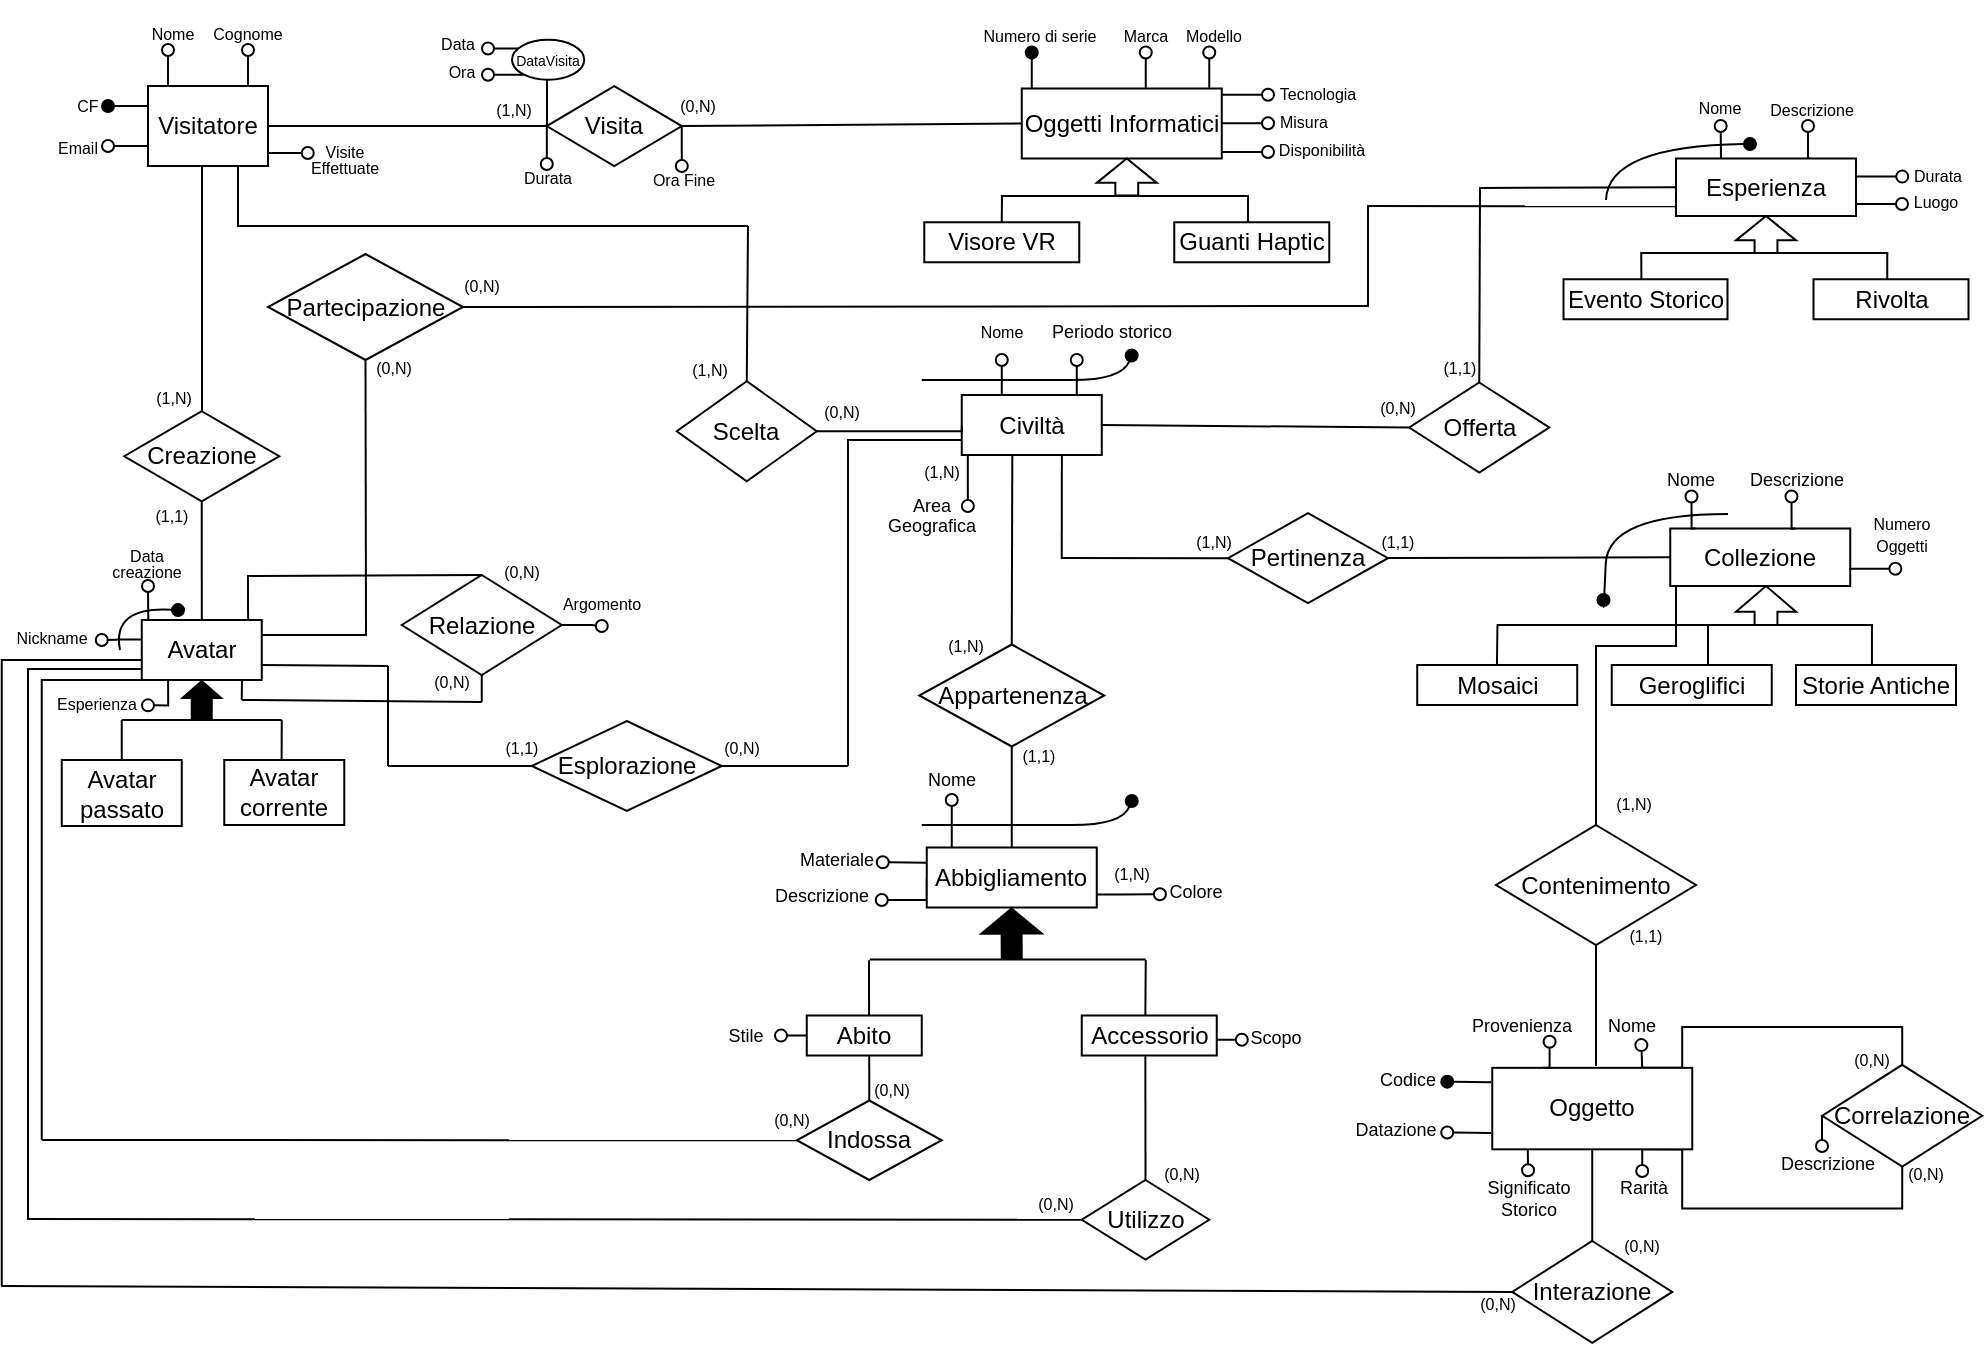 <mxfile version="24.2.5" type="device">
  <diagram name="Pagina-1" id="xlJhvgW3dntGbL7X99_p">
    <mxGraphModel dx="1902" dy="655" grid="1" gridSize="10" guides="1" tooltips="1" connect="1" arrows="1" fold="1" page="0" pageScale="1" pageWidth="827" pageHeight="1169" math="0" shadow="0">
      <root>
        <mxCell id="0" />
        <mxCell id="1" parent="0" />
        <mxCell id="xFyrg9qpgeF3Z5DftNoa-2" value="" style="edgeStyle=orthogonalEdgeStyle;rounded=0;orthogonalLoop=1;jettySize=auto;html=1;endArrow=none;endFill=0;" parent="1" source="esEqVlL6re1M1a8fyDZB-2" target="xFyrg9qpgeF3Z5DftNoa-1" edge="1">
          <mxGeometry relative="1" as="geometry">
            <Array as="points">
              <mxPoint x="-193" y="120" />
              <mxPoint x="-193" y="120" />
            </Array>
          </mxGeometry>
        </mxCell>
        <mxCell id="xFyrg9qpgeF3Z5DftNoa-5" style="edgeStyle=orthogonalEdgeStyle;rounded=0;orthogonalLoop=1;jettySize=auto;html=1;exitX=0.75;exitY=1;exitDx=0;exitDy=0;endArrow=none;endFill=0;" parent="1" source="esEqVlL6re1M1a8fyDZB-2" edge="1">
          <mxGeometry relative="1" as="geometry">
            <Array as="points">
              <mxPoint x="-175" y="120" />
            </Array>
            <mxPoint x="80" y="120" as="targetPoint" />
          </mxGeometry>
        </mxCell>
        <mxCell id="xFyrg9qpgeF3Z5DftNoa-32" style="edgeStyle=orthogonalEdgeStyle;rounded=0;orthogonalLoop=1;jettySize=auto;html=1;exitX=0;exitY=0.5;exitDx=0;exitDy=0;endArrow=oval;endFill=0;" parent="1" edge="1">
          <mxGeometry relative="1" as="geometry">
            <mxPoint x="-240" y="80" as="targetPoint" />
            <mxPoint x="-220" y="77.115" as="sourcePoint" />
            <Array as="points">
              <mxPoint x="-220" y="80" />
            </Array>
          </mxGeometry>
        </mxCell>
        <mxCell id="esEqVlL6re1M1a8fyDZB-2" value="Visitatore" style="whiteSpace=wrap;html=1;align=center;" parent="1" vertex="1">
          <mxGeometry x="-220" y="50" width="60" height="40.01" as="geometry" />
        </mxCell>
        <mxCell id="esEqVlL6re1M1a8fyDZB-6" value="Visore VR" style="whiteSpace=wrap;html=1;align=center;" parent="1" vertex="1">
          <mxGeometry x="168.13" y="118.13" width="77.5" height="20" as="geometry" />
        </mxCell>
        <mxCell id="IS9MgUI0sy-0iihlmr4d-24" style="edgeStyle=orthogonalEdgeStyle;rounded=0;orthogonalLoop=1;jettySize=auto;html=1;exitX=1;exitY=0.5;exitDx=0;exitDy=0;endArrow=oval;endFill=0;" parent="1" edge="1">
          <mxGeometry relative="1" as="geometry">
            <mxPoint x="316.88" y="83" as="sourcePoint" />
            <mxPoint x="340" y="83" as="targetPoint" />
          </mxGeometry>
        </mxCell>
        <mxCell id="esEqVlL6re1M1a8fyDZB-7" value="Oggetti Informatici" style="whiteSpace=wrap;html=1;align=center;" parent="1" vertex="1">
          <mxGeometry x="216.88" y="51.25" width="100" height="35" as="geometry" />
        </mxCell>
        <mxCell id="xFyrg9qpgeF3Z5DftNoa-36" style="edgeStyle=orthogonalEdgeStyle;rounded=0;orthogonalLoop=1;jettySize=auto;html=1;exitX=0.25;exitY=0;exitDx=0;exitDy=0;entryX=0.5;entryY=1;entryDx=0;entryDy=0;endArrow=oval;endFill=0;" parent="1" source="esEqVlL6re1M1a8fyDZB-8" target="xFyrg9qpgeF3Z5DftNoa-35" edge="1">
          <mxGeometry relative="1" as="geometry" />
        </mxCell>
        <mxCell id="xFyrg9qpgeF3Z5DftNoa-37" style="edgeStyle=orthogonalEdgeStyle;rounded=0;orthogonalLoop=1;jettySize=auto;html=1;exitX=1;exitY=0;exitDx=0;exitDy=0;entryX=0.25;entryY=1;entryDx=0;entryDy=0;endArrow=oval;endFill=0;" parent="1" source="esEqVlL6re1M1a8fyDZB-8" target="xFyrg9qpgeF3Z5DftNoa-34" edge="1">
          <mxGeometry relative="1" as="geometry" />
        </mxCell>
        <mxCell id="esEqVlL6re1M1a8fyDZB-8" value="Civiltà" style="whiteSpace=wrap;html=1;align=center;" parent="1" vertex="1">
          <mxGeometry x="186.88" y="204.5" width="70" height="30" as="geometry" />
        </mxCell>
        <mxCell id="psAY5yPwDMX2NuFO3N5F-7" style="edgeStyle=orthogonalEdgeStyle;rounded=0;orthogonalLoop=1;jettySize=auto;html=1;exitX=0;exitY=0.5;exitDx=0;exitDy=0;endArrow=oval;endFill=0;" parent="1" source="esEqVlL6re1M1a8fyDZB-10" edge="1">
          <mxGeometry relative="1" as="geometry">
            <mxPoint x="146.88" y="457" as="targetPoint" />
            <Array as="points">
              <mxPoint x="169.88" y="457" />
            </Array>
          </mxGeometry>
        </mxCell>
        <mxCell id="esEqVlL6re1M1a8fyDZB-10" value="Abbigliamento" style="whiteSpace=wrap;html=1;align=center;" parent="1" vertex="1">
          <mxGeometry x="169.38" y="430.75" width="85" height="30" as="geometry" />
        </mxCell>
        <mxCell id="esEqVlL6re1M1a8fyDZB-11" value="Abito" style="whiteSpace=wrap;html=1;align=center;" parent="1" vertex="1">
          <mxGeometry x="109.38" y="514.75" width="57.5" height="20" as="geometry" />
        </mxCell>
        <mxCell id="esEqVlL6re1M1a8fyDZB-12" value="Accessorio" style="whiteSpace=wrap;html=1;align=center;" parent="1" vertex="1">
          <mxGeometry x="246.88" y="514.75" width="67.5" height="20" as="geometry" />
        </mxCell>
        <mxCell id="esEqVlL6re1M1a8fyDZB-26" value="Visita" style="shape=rhombus;perimeter=rhombusPerimeter;whiteSpace=wrap;html=1;align=center;" parent="1" vertex="1">
          <mxGeometry x="-20.62" y="50.02" width="67.5" height="39.99" as="geometry" />
        </mxCell>
        <mxCell id="esEqVlL6re1M1a8fyDZB-29" value="Avatar" style="whiteSpace=wrap;html=1;align=center;" parent="1" vertex="1">
          <mxGeometry x="-223.12" y="317" width="60" height="30" as="geometry" />
        </mxCell>
        <mxCell id="xFyrg9qpgeF3Z5DftNoa-21" style="edgeStyle=orthogonalEdgeStyle;rounded=0;orthogonalLoop=1;jettySize=auto;html=1;exitX=1;exitY=0.5;exitDx=0;exitDy=0;entryX=0;entryY=0.5;entryDx=0;entryDy=0;endArrow=none;endFill=0;" parent="1" source="esEqVlL6re1M1a8fyDZB-30" target="esEqVlL6re1M1a8fyDZB-8" edge="1">
          <mxGeometry relative="1" as="geometry">
            <Array as="points">
              <mxPoint x="186.88" y="222" />
            </Array>
          </mxGeometry>
        </mxCell>
        <mxCell id="esEqVlL6re1M1a8fyDZB-30" value="Scelta" style="shape=rhombus;perimeter=rhombusPerimeter;whiteSpace=wrap;html=1;align=center;" parent="1" vertex="1">
          <mxGeometry x="44.38" y="197.62" width="70" height="50" as="geometry" />
        </mxCell>
        <mxCell id="yjBL0NTRzS2PuPFi7aJE-12" value="Contenimento" style="shape=rhombus;perimeter=rhombusPerimeter;whiteSpace=wrap;html=1;align=center;" parent="1" vertex="1">
          <mxGeometry x="454" y="419.5" width="100" height="60" as="geometry" />
        </mxCell>
        <mxCell id="xFyrg9qpgeF3Z5DftNoa-3" style="edgeStyle=orthogonalEdgeStyle;rounded=0;orthogonalLoop=1;jettySize=auto;html=1;exitX=0.5;exitY=1;exitDx=0;exitDy=0;entryX=0.5;entryY=0;entryDx=0;entryDy=0;endArrow=none;endFill=0;" parent="1" source="xFyrg9qpgeF3Z5DftNoa-1" target="esEqVlL6re1M1a8fyDZB-29" edge="1">
          <mxGeometry relative="1" as="geometry">
            <Array as="points">
              <mxPoint x="-193.12" y="317" />
            </Array>
          </mxGeometry>
        </mxCell>
        <mxCell id="xFyrg9qpgeF3Z5DftNoa-1" value="Creazione" style="shape=rhombus;perimeter=rhombusPerimeter;whiteSpace=wrap;html=1;align=center;" parent="1" vertex="1">
          <mxGeometry x="-231.87" y="212.63" width="77.5" height="45" as="geometry" />
        </mxCell>
        <mxCell id="xFyrg9qpgeF3Z5DftNoa-6" value="Indossa" style="shape=rhombus;perimeter=rhombusPerimeter;whiteSpace=wrap;html=1;align=center;" parent="1" vertex="1">
          <mxGeometry x="104.38" y="557.25" width="72.5" height="39.75" as="geometry" />
        </mxCell>
        <mxCell id="xFyrg9qpgeF3Z5DftNoa-7" value="Utilizzo" style="shape=rhombus;perimeter=rhombusPerimeter;whiteSpace=wrap;html=1;align=center;" parent="1" vertex="1">
          <mxGeometry x="246.88" y="597" width="63.75" height="39.75" as="geometry" />
        </mxCell>
        <mxCell id="xFyrg9qpgeF3Z5DftNoa-15" value="Relazione" style="shape=rhombus;perimeter=rhombusPerimeter;whiteSpace=wrap;html=1;align=center;" parent="1" vertex="1">
          <mxGeometry x="-93.12" y="294.5" width="80" height="50" as="geometry" />
        </mxCell>
        <mxCell id="xFyrg9qpgeF3Z5DftNoa-29" value="&lt;font style=&quot;font-size: 8px;&quot;&gt;Nome&lt;/font&gt;" style="text;html=1;align=center;verticalAlign=middle;whiteSpace=wrap;rounded=0;" parent="1" vertex="1">
          <mxGeometry x="-220" y="17.51" width="25" height="10" as="geometry" />
        </mxCell>
        <mxCell id="xFyrg9qpgeF3Z5DftNoa-31" value="&lt;font style=&quot;font-size: 8px;&quot;&gt;Cognome&lt;/font&gt;" style="text;html=1;align=center;verticalAlign=middle;whiteSpace=wrap;rounded=0;" parent="1" vertex="1">
          <mxGeometry x="-200" y="7.51" width="60" height="30" as="geometry" />
        </mxCell>
        <mxCell id="xFyrg9qpgeF3Z5DftNoa-34" value="&lt;font style=&quot;font-size: 9px;&quot;&gt;Periodo storico&lt;/font&gt;" style="text;html=1;align=center;verticalAlign=middle;whiteSpace=wrap;rounded=0;" parent="1" vertex="1">
          <mxGeometry x="226.88" y="157" width="70" height="30" as="geometry" />
        </mxCell>
        <mxCell id="xFyrg9qpgeF3Z5DftNoa-35" value="&lt;font style=&quot;font-size: 8px;&quot;&gt;Nome&lt;/font&gt;" style="text;html=1;align=center;verticalAlign=middle;whiteSpace=wrap;rounded=0;" parent="1" vertex="1">
          <mxGeometry x="176.88" y="157" width="60" height="30" as="geometry" />
        </mxCell>
        <mxCell id="IS9MgUI0sy-0iihlmr4d-1" value="" style="curved=1;endArrow=oval;html=1;rounded=0;entryX=0.642;entryY=0.924;entryDx=0;entryDy=0;entryPerimeter=0;endFill=1;" parent="1" target="xFyrg9qpgeF3Z5DftNoa-34" edge="1">
          <mxGeometry width="50" height="50" relative="1" as="geometry">
            <mxPoint x="166.88" y="197" as="sourcePoint" />
            <mxPoint x="156.88" y="167" as="targetPoint" />
            <Array as="points">
              <mxPoint x="216.88" y="197" />
              <mxPoint x="266.88" y="197" />
            </Array>
          </mxGeometry>
        </mxCell>
        <mxCell id="IS9MgUI0sy-0iihlmr4d-4" value="&lt;font style=&quot;font-size: 8px;&quot;&gt;Misura&lt;/font&gt;" style="text;html=1;align=center;verticalAlign=middle;whiteSpace=wrap;rounded=1;strokeColor=none;" parent="1" vertex="1">
          <mxGeometry x="333.13" y="56" width="50" height="21" as="geometry" />
        </mxCell>
        <mxCell id="IS9MgUI0sy-0iihlmr4d-5" value="&lt;font style=&quot;font-size: 8px;&quot;&gt;Modello&lt;/font&gt;" style="text;html=1;align=center;verticalAlign=middle;whiteSpace=wrap;rounded=1;strokeColor=none;" parent="1" vertex="1">
          <mxGeometry x="293.13" y="13.76" width="40" height="20" as="geometry" />
        </mxCell>
        <mxCell id="IS9MgUI0sy-0iihlmr4d-9" value="&lt;span style=&quot;font-size: 8px;&quot;&gt;Disponibilità&lt;/span&gt;" style="text;html=1;align=center;verticalAlign=middle;whiteSpace=wrap;rounded=1;strokeColor=none;" parent="1" vertex="1">
          <mxGeometry x="341.88" y="73" width="50" height="16" as="geometry" />
        </mxCell>
        <mxCell id="IS9MgUI0sy-0iihlmr4d-10" value="&lt;font style=&quot;font-size: 8px;&quot;&gt;Marca&lt;/font&gt;" style="text;html=1;align=center;verticalAlign=middle;whiteSpace=wrap;rounded=1;strokeColor=none;glass=0;" parent="1" vertex="1">
          <mxGeometry x="253.76" y="16.26" width="50" height="15" as="geometry" />
        </mxCell>
        <mxCell id="IS9MgUI0sy-0iihlmr4d-41" value="&lt;font style=&quot;font-size: 8px;&quot;&gt;Esperienza&lt;/font&gt;" style="text;html=1;align=center;verticalAlign=middle;whiteSpace=wrap;rounded=1;strokeColor=none;" parent="1" vertex="1">
          <mxGeometry x="-270" y="346" width="49" height="23" as="geometry" />
        </mxCell>
        <mxCell id="IS9MgUI0sy-0iihlmr4d-47" value="&lt;font style=&quot;font-size: 9px;&quot;&gt;Materiale&lt;/font&gt;" style="text;html=1;align=center;verticalAlign=middle;whiteSpace=wrap;rounded=0;" parent="1" vertex="1">
          <mxGeometry x="106.88" y="428.75" width="35" height="15" as="geometry" />
        </mxCell>
        <mxCell id="IS9MgUI0sy-0iihlmr4d-51" value="" style="curved=1;endArrow=oval;html=1;rounded=0;entryX=0.642;entryY=0.924;entryDx=0;entryDy=0;entryPerimeter=0;endFill=1;" parent="1" edge="1">
          <mxGeometry width="50" height="50" relative="1" as="geometry">
            <mxPoint x="166.88" y="419.5" as="sourcePoint" />
            <mxPoint x="271.88" y="407.5" as="targetPoint" />
            <Array as="points">
              <mxPoint x="216.88" y="419.5" />
              <mxPoint x="266.88" y="419.5" />
            </Array>
          </mxGeometry>
        </mxCell>
        <mxCell id="psAY5yPwDMX2NuFO3N5F-9" value="&lt;font style=&quot;font-size: 9px;&quot;&gt;Scopo&lt;/font&gt;" style="text;html=1;align=center;verticalAlign=middle;whiteSpace=wrap;rounded=0;" parent="1" vertex="1">
          <mxGeometry x="324.38" y="516.25" width="40" height="17" as="geometry" />
        </mxCell>
        <mxCell id="psAY5yPwDMX2NuFO3N5F-10" style="edgeStyle=orthogonalEdgeStyle;rounded=0;orthogonalLoop=1;jettySize=auto;html=1;exitX=0;exitY=0.5;exitDx=0;exitDy=0;entryX=1.116;entryY=0.57;entryDx=0;entryDy=0;entryPerimeter=0;endArrow=oval;endFill=0;" parent="1" source="esEqVlL6re1M1a8fyDZB-11" edge="1">
          <mxGeometry relative="1" as="geometry">
            <mxPoint x="96.52" y="524.44" as="targetPoint" />
          </mxGeometry>
        </mxCell>
        <mxCell id="psAY5yPwDMX2NuFO3N5F-12" value="&lt;font style=&quot;font-size: 9px;&quot;&gt;Descrizione&lt;/font&gt;" style="text;html=1;align=center;verticalAlign=middle;whiteSpace=wrap;rounded=0;" parent="1" vertex="1">
          <mxGeometry x="587" y="238" width="35" height="15" as="geometry" />
        </mxCell>
        <mxCell id="psAY5yPwDMX2NuFO3N5F-13" value="&lt;font style=&quot;font-size: 9px;&quot;&gt;Nome&lt;/font&gt;" style="text;html=1;align=center;verticalAlign=middle;whiteSpace=wrap;rounded=0;" parent="1" vertex="1">
          <mxGeometry x="534" y="238" width="35" height="15" as="geometry" />
        </mxCell>
        <mxCell id="psAY5yPwDMX2NuFO3N5F-18" value="" style="curved=1;endArrow=oval;html=1;rounded=0;endFill=1;" parent="1" edge="1">
          <mxGeometry width="50" height="50" relative="1" as="geometry">
            <mxPoint x="570" y="264" as="sourcePoint" />
            <mxPoint x="507.75" y="307" as="targetPoint" />
            <Array as="points">
              <mxPoint x="510" y="264" />
              <mxPoint x="507.75" y="313.6" />
            </Array>
          </mxGeometry>
        </mxCell>
        <mxCell id="psAY5yPwDMX2NuFO3N5F-34" value="&lt;font style=&quot;font-size: 8px;&quot;&gt;Ora&lt;/font&gt;" style="text;html=1;align=center;verticalAlign=middle;whiteSpace=wrap;rounded=1;strokeColor=none;glass=0;" parent="1" vertex="1">
          <mxGeometry x="-88" y="34" width="50" height="15" as="geometry" />
        </mxCell>
        <mxCell id="psAY5yPwDMX2NuFO3N5F-35" value="&lt;font style=&quot;font-size: 8px;&quot;&gt;Ora Fine&lt;/font&gt;" style="text;html=1;align=center;verticalAlign=middle;whiteSpace=wrap;rounded=1;strokeColor=none;glass=0;" parent="1" vertex="1">
          <mxGeometry x="26.88" y="86.25" width="42" height="19" as="geometry" />
        </mxCell>
        <mxCell id="psAY5yPwDMX2NuFO3N5F-36" value="&lt;font style=&quot;font-size: 8px;&quot;&gt;Data&lt;/font&gt;" style="text;html=1;align=center;verticalAlign=middle;whiteSpace=wrap;rounded=1;strokeColor=none;glass=0;" parent="1" vertex="1">
          <mxGeometry x="-90" y="20.01" width="50" height="15" as="geometry" />
        </mxCell>
        <mxCell id="psAY5yPwDMX2NuFO3N5F-45" value="&lt;font style=&quot;font-size: 8px;&quot;&gt;Argomento&lt;/font&gt;" style="text;html=1;align=center;verticalAlign=middle;whiteSpace=wrap;rounded=1;strokeColor=none;" parent="1" vertex="1">
          <mxGeometry x="-13.12" y="298" width="40" height="19" as="geometry" />
        </mxCell>
        <mxCell id="sCdLPjGgIY4ofrzn0zne-25" style="edgeStyle=orthogonalEdgeStyle;rounded=0;orthogonalLoop=1;jettySize=auto;html=1;exitX=0.25;exitY=0;exitDx=0;exitDy=0;endArrow=oval;endFill=0;" parent="1" source="sCdLPjGgIY4ofrzn0zne-1" edge="1">
          <mxGeometry relative="1" as="geometry">
            <mxPoint x="566.333" y="70" as="targetPoint" />
          </mxGeometry>
        </mxCell>
        <mxCell id="sCdLPjGgIY4ofrzn0zne-29" style="edgeStyle=orthogonalEdgeStyle;rounded=0;orthogonalLoop=1;jettySize=auto;html=1;exitX=0.75;exitY=0;exitDx=0;exitDy=0;endArrow=oval;endFill=0;" parent="1" source="sCdLPjGgIY4ofrzn0zne-1" edge="1">
          <mxGeometry relative="1" as="geometry">
            <mxPoint x="610" y="70" as="targetPoint" />
          </mxGeometry>
        </mxCell>
        <mxCell id="sCdLPjGgIY4ofrzn0zne-30" style="edgeStyle=orthogonalEdgeStyle;rounded=0;orthogonalLoop=1;jettySize=auto;html=1;exitX=1;exitY=0.5;exitDx=0;exitDy=0;entryX=0.25;entryY=1;entryDx=0;entryDy=0;endArrow=oval;endFill=0;" parent="1" edge="1">
          <mxGeometry relative="1" as="geometry">
            <mxPoint x="630.88" y="157.625" as="sourcePoint" />
            <mxPoint x="666.88" y="150" as="targetPoint" />
          </mxGeometry>
        </mxCell>
        <mxCell id="sCdLPjGgIY4ofrzn0zne-1" value="Esperienza" style="whiteSpace=wrap;html=1;align=center;" parent="1" vertex="1">
          <mxGeometry x="544" y="86.25" width="90" height="28.75" as="geometry" />
        </mxCell>
        <mxCell id="sCdLPjGgIY4ofrzn0zne-9" value="Offerta" style="shape=rhombus;perimeter=rhombusPerimeter;whiteSpace=wrap;html=1;align=center;" parent="1" vertex="1">
          <mxGeometry x="410.63" y="198.25" width="70" height="45" as="geometry" />
        </mxCell>
        <mxCell id="sCdLPjGgIY4ofrzn0zne-13" value="Geroglifici" style="whiteSpace=wrap;html=1;align=center;" parent="1" vertex="1">
          <mxGeometry x="511.88" y="339.5" width="80" height="20" as="geometry" />
        </mxCell>
        <mxCell id="sCdLPjGgIY4ofrzn0zne-14" value="Mosaici" style="whiteSpace=wrap;html=1;align=center;" parent="1" vertex="1">
          <mxGeometry x="414.62" y="339.5" width="80" height="20" as="geometry" />
        </mxCell>
        <mxCell id="sCdLPjGgIY4ofrzn0zne-16" value="Storie Antiche" style="whiteSpace=wrap;html=1;align=center;" parent="1" vertex="1">
          <mxGeometry x="604" y="339.5" width="80" height="20" as="geometry" />
        </mxCell>
        <mxCell id="sCdLPjGgIY4ofrzn0zne-22" value="Esplorazione" style="shape=rhombus;perimeter=rhombusPerimeter;whiteSpace=wrap;html=1;align=center;" parent="1" vertex="1">
          <mxGeometry x="-28.12" y="367.5" width="95" height="45" as="geometry" />
        </mxCell>
        <mxCell id="sCdLPjGgIY4ofrzn0zne-26" value="&lt;font style=&quot;font-size: 8px;&quot;&gt;Nome&lt;/font&gt;" style="text;html=1;align=center;verticalAlign=middle;whiteSpace=wrap;rounded=1;strokeColor=none;" parent="1" vertex="1">
          <mxGeometry x="545.63" y="50.02" width="40" height="20" as="geometry" />
        </mxCell>
        <mxCell id="sCdLPjGgIY4ofrzn0zne-27" value="&lt;font style=&quot;font-size: 8px;&quot;&gt;Descrizione&lt;/font&gt;" style="text;html=1;align=center;verticalAlign=middle;whiteSpace=wrap;rounded=1;strokeColor=none;" parent="1" vertex="1">
          <mxGeometry x="591.88" y="51.25" width="40" height="20" as="geometry" />
        </mxCell>
        <mxCell id="sCdLPjGgIY4ofrzn0zne-28" value="&lt;font style=&quot;font-size: 8px;&quot;&gt;Durata&lt;/font&gt;" style="text;html=1;align=center;verticalAlign=middle;whiteSpace=wrap;rounded=1;strokeColor=none;" parent="1" vertex="1">
          <mxGeometry x="655" y="83.5" width="40" height="20" as="geometry" />
        </mxCell>
        <mxCell id="sCdLPjGgIY4ofrzn0zne-31" value="&lt;font style=&quot;font-size: 8px;&quot;&gt;(1,N)&lt;/font&gt;" style="text;html=1;align=center;verticalAlign=middle;whiteSpace=wrap;rounded=1;strokeColor=none;glass=0;" parent="1" vertex="1">
          <mxGeometry x="-62.5" y="53.75" width="50" height="15" as="geometry" />
        </mxCell>
        <mxCell id="sCdLPjGgIY4ofrzn0zne-32" value="&lt;font style=&quot;font-size: 8px;&quot;&gt;(0,N)&lt;/font&gt;" style="text;html=1;align=center;verticalAlign=middle;whiteSpace=wrap;rounded=1;strokeColor=none;glass=0;" parent="1" vertex="1">
          <mxGeometry x="51.88" y="372" width="50" height="15" as="geometry" />
        </mxCell>
        <mxCell id="sCdLPjGgIY4ofrzn0zne-33" value="&lt;font style=&quot;font-size: 8px;&quot;&gt;(0,N)&lt;/font&gt;" style="text;html=1;align=center;verticalAlign=middle;whiteSpace=wrap;rounded=1;strokeColor=none;glass=0;" parent="1" vertex="1">
          <mxGeometry x="30.0" y="51.88" width="50" height="15" as="geometry" />
        </mxCell>
        <mxCell id="sCdLPjGgIY4ofrzn0zne-34" value="&lt;font style=&quot;font-size: 8px;&quot;&gt;(0,N)&lt;/font&gt;" style="text;html=1;align=center;verticalAlign=middle;whiteSpace=wrap;rounded=1;strokeColor=none;glass=0;" parent="1" vertex="1">
          <mxGeometry x="101.88" y="204.5" width="50" height="15" as="geometry" />
        </mxCell>
        <mxCell id="sCdLPjGgIY4ofrzn0zne-35" value="&lt;font style=&quot;font-size: 8px;&quot;&gt;(1,N)&lt;/font&gt;" style="text;html=1;align=center;verticalAlign=middle;whiteSpace=wrap;rounded=1;strokeColor=none;glass=0;" parent="1" vertex="1">
          <mxGeometry x="36" y="183.25" width="50" height="15" as="geometry" />
        </mxCell>
        <mxCell id="sCdLPjGgIY4ofrzn0zne-36" value="&lt;font style=&quot;font-size: 8px;&quot;&gt;(1,1)&lt;/font&gt;" style="text;html=1;align=center;verticalAlign=middle;whiteSpace=wrap;rounded=1;strokeColor=none;glass=0;" parent="1" vertex="1">
          <mxGeometry x="-58.12" y="372" width="50" height="15" as="geometry" />
        </mxCell>
        <mxCell id="sCdLPjGgIY4ofrzn0zne-37" value="&lt;font style=&quot;font-size: 8px;&quot;&gt;(1,N)&lt;/font&gt;" style="text;html=1;align=center;verticalAlign=middle;whiteSpace=wrap;rounded=1;strokeColor=none;glass=0;" parent="1" vertex="1">
          <mxGeometry x="-231.87" y="197.63" width="50" height="15" as="geometry" />
        </mxCell>
        <mxCell id="sCdLPjGgIY4ofrzn0zne-38" value="&lt;font style=&quot;font-size: 8px;&quot;&gt;(1,1)&lt;/font&gt;" style="text;html=1;align=center;verticalAlign=middle;whiteSpace=wrap;rounded=1;strokeColor=none;glass=0;" parent="1" vertex="1">
          <mxGeometry x="-233.12" y="256" width="50" height="15" as="geometry" />
        </mxCell>
        <mxCell id="sCdLPjGgIY4ofrzn0zne-39" value="&lt;font style=&quot;font-size: 8px;&quot;&gt;(0,N)&lt;/font&gt;" style="text;html=1;align=center;verticalAlign=middle;whiteSpace=wrap;rounded=1;strokeColor=none;glass=0;" parent="1" vertex="1">
          <mxGeometry x="126.88" y="543.25" width="50" height="15" as="geometry" />
        </mxCell>
        <mxCell id="sCdLPjGgIY4ofrzn0zne-40" value="&lt;font style=&quot;font-size: 8px;&quot;&gt;(0,N)&lt;/font&gt;" style="text;html=1;align=center;verticalAlign=middle;whiteSpace=wrap;rounded=1;strokeColor=none;glass=0;" parent="1" vertex="1">
          <mxGeometry x="76.88" y="558.25" width="50" height="15" as="geometry" />
        </mxCell>
        <mxCell id="sCdLPjGgIY4ofrzn0zne-41" value="&lt;font style=&quot;font-size: 8px;&quot;&gt;(0,N)&lt;/font&gt;" style="text;html=1;align=center;verticalAlign=middle;whiteSpace=wrap;rounded=1;strokeColor=none;glass=0;" parent="1" vertex="1">
          <mxGeometry x="271.88" y="585.25" width="50" height="15" as="geometry" />
        </mxCell>
        <mxCell id="sCdLPjGgIY4ofrzn0zne-42" value="&lt;font style=&quot;font-size: 8px;&quot;&gt;(0,N)&lt;/font&gt;" style="text;html=1;align=center;verticalAlign=middle;whiteSpace=wrap;rounded=1;strokeColor=none;glass=0;" parent="1" vertex="1">
          <mxGeometry x="209.38" y="600.75" width="50" height="15" as="geometry" />
        </mxCell>
        <mxCell id="sCdLPjGgIY4ofrzn0zne-48" value="&lt;span style=&quot;font-size: 8px;&quot;&gt;(1,N)&lt;/span&gt;" style="text;html=1;align=center;verticalAlign=middle;whiteSpace=wrap;rounded=1;strokeColor=none;glass=0;" parent="1" vertex="1">
          <mxGeometry x="164.38" y="321.5" width="50" height="15" as="geometry" />
        </mxCell>
        <mxCell id="sCdLPjGgIY4ofrzn0zne-49" value="&lt;span style=&quot;font-size: 8px;&quot;&gt;(0,N)&lt;/span&gt;" style="text;html=1;align=center;verticalAlign=middle;whiteSpace=wrap;rounded=1;strokeColor=none;glass=0;" parent="1" vertex="1">
          <mxGeometry x="380" y="202.63" width="50" height="15" as="geometry" />
        </mxCell>
        <mxCell id="sCdLPjGgIY4ofrzn0zne-50" value="&lt;span style=&quot;font-size: 8px;&quot;&gt;(1,1)&lt;/span&gt;" style="text;html=1;align=center;verticalAlign=middle;whiteSpace=wrap;rounded=1;strokeColor=none;glass=0;" parent="1" vertex="1">
          <mxGeometry x="410.63" y="182.62" width="50" height="15" as="geometry" />
        </mxCell>
        <mxCell id="sCdLPjGgIY4ofrzn0zne-53" value="&lt;span style=&quot;font-size: 8px;&quot;&gt;(0,N)&lt;/span&gt;" style="text;html=1;align=center;verticalAlign=middle;whiteSpace=wrap;rounded=1;strokeColor=none;glass=0;" parent="1" vertex="1">
          <mxGeometry x="-93.12" y="339.5" width="50" height="15" as="geometry" />
        </mxCell>
        <mxCell id="-KCrA8Snv7a03eBKMKKP-2" value="&lt;font style=&quot;font-size: 8px;&quot;&gt;Luogo&lt;/font&gt;" style="text;html=1;align=center;verticalAlign=middle;whiteSpace=wrap;rounded=1;strokeColor=none;" parent="1" vertex="1">
          <mxGeometry x="654" y="97" width="40" height="20" as="geometry" />
        </mxCell>
        <mxCell id="-KCrA8Snv7a03eBKMKKP-8" value="&lt;font style=&quot;font-size: 8px;&quot;&gt;(1,N)&lt;/font&gt;" style="text;html=1;align=center;verticalAlign=middle;whiteSpace=wrap;rounded=1;strokeColor=none;glass=0;" parent="1" vertex="1">
          <mxGeometry x="246.88" y="435.75" width="50" height="15" as="geometry" />
        </mxCell>
        <mxCell id="-KCrA8Snv7a03eBKMKKP-9" style="edgeStyle=orthogonalEdgeStyle;rounded=0;orthogonalLoop=1;jettySize=auto;html=1;exitX=0.5;exitY=1;exitDx=0;exitDy=0;" parent="1" source="sCdLPjGgIY4ofrzn0zne-49" target="sCdLPjGgIY4ofrzn0zne-49" edge="1">
          <mxGeometry relative="1" as="geometry" />
        </mxCell>
        <mxCell id="gv4DbaSQQRbEuML4uvOJ-1" value="Guanti Haptic" style="whiteSpace=wrap;html=1;align=center;" parent="1" vertex="1">
          <mxGeometry x="293.13" y="118.13" width="77.5" height="20" as="geometry" />
        </mxCell>
        <mxCell id="O113cSQGS3Kzy_eXXIUR-2" value="&lt;font style=&quot;font-size: 8px;&quot;&gt;(1,1)&lt;/font&gt;" style="text;html=1;align=center;verticalAlign=middle;whiteSpace=wrap;rounded=1;strokeColor=none;glass=0;" parent="1" vertex="1">
          <mxGeometry x="380" y="269" width="50" height="15" as="geometry" />
        </mxCell>
        <mxCell id="O113cSQGS3Kzy_eXXIUR-4" value="Pertinenza" style="shape=rhombus;perimeter=rhombusPerimeter;whiteSpace=wrap;html=1;align=center;" parent="1" vertex="1">
          <mxGeometry x="320" y="263.6" width="80" height="45" as="geometry" />
        </mxCell>
        <mxCell id="O113cSQGS3Kzy_eXXIUR-7" value="&lt;span style=&quot;font-size: 8px;&quot;&gt;(1,N)&lt;/span&gt;" style="text;html=1;align=center;verticalAlign=middle;whiteSpace=wrap;rounded=1;strokeColor=none;glass=0;" parent="1" vertex="1">
          <mxGeometry x="288.13" y="269" width="50" height="15" as="geometry" />
        </mxCell>
        <mxCell id="6Y740NKRe_7SumzculxD-2" value="&lt;font style=&quot;font-size: 8px;&quot;&gt;CF&lt;/font&gt;" style="text;html=1;align=center;verticalAlign=middle;whiteSpace=wrap;rounded=0;" parent="1" vertex="1">
          <mxGeometry x="-260" y="54.38" width="20" height="10" as="geometry" />
        </mxCell>
        <mxCell id="6Y740NKRe_7SumzculxD-4" style="edgeStyle=orthogonalEdgeStyle;rounded=0;orthogonalLoop=1;jettySize=auto;html=1;exitX=0;exitY=0;exitDx=0;exitDy=0;endArrow=oval;endFill=0;" parent="1" edge="1">
          <mxGeometry relative="1" as="geometry">
            <mxPoint x="-210" y="32" as="targetPoint" />
            <mxPoint x="-210" y="50" as="sourcePoint" />
            <Array as="points" />
          </mxGeometry>
        </mxCell>
        <mxCell id="6Y740NKRe_7SumzculxD-5" style="edgeStyle=orthogonalEdgeStyle;rounded=0;orthogonalLoop=1;jettySize=auto;html=1;exitX=0;exitY=0;exitDx=0;exitDy=0;endArrow=oval;endFill=0;" parent="1" edge="1">
          <mxGeometry relative="1" as="geometry">
            <mxPoint x="-170" y="32" as="targetPoint" />
            <mxPoint x="-170" y="50" as="sourcePoint" />
            <Array as="points" />
          </mxGeometry>
        </mxCell>
        <mxCell id="6Y740NKRe_7SumzculxD-6" value="&lt;font style=&quot;font-size: 8px;&quot;&gt;Email&lt;/font&gt;" style="text;html=1;align=center;verticalAlign=middle;whiteSpace=wrap;rounded=0;" parent="1" vertex="1">
          <mxGeometry x="-270" y="76" width="30" height="7" as="geometry" />
        </mxCell>
        <mxCell id="6Y740NKRe_7SumzculxD-8" style="edgeStyle=orthogonalEdgeStyle;rounded=0;orthogonalLoop=1;jettySize=auto;html=1;exitX=0;exitY=0.25;exitDx=0;exitDy=0;endArrow=oval;endFill=1;" parent="1" source="esEqVlL6re1M1a8fyDZB-2" edge="1">
          <mxGeometry relative="1" as="geometry">
            <mxPoint x="-240" y="60" as="targetPoint" />
            <mxPoint x="-285" y="38.76" as="sourcePoint" />
            <Array as="points" />
          </mxGeometry>
        </mxCell>
        <mxCell id="6Y740NKRe_7SumzculxD-12" value="" style="shape=flexArrow;endArrow=classic;html=1;rounded=0;fillColor=#000000;endWidth=8.381;endSize=2.514;" parent="1" edge="1">
          <mxGeometry width="50" height="50" relative="1" as="geometry">
            <mxPoint x="-193.12" y="367" as="sourcePoint" />
            <mxPoint x="-193.12" y="347" as="targetPoint" />
          </mxGeometry>
        </mxCell>
        <mxCell id="6Y740NKRe_7SumzculxD-13" value="Avatar&lt;div&gt;corrente&lt;/div&gt;" style="whiteSpace=wrap;html=1;align=center;" parent="1" vertex="1">
          <mxGeometry x="-181.87" y="387" width="60" height="32.5" as="geometry" />
        </mxCell>
        <mxCell id="6Y740NKRe_7SumzculxD-14" value="Avatar&lt;div&gt;passato&lt;/div&gt;" style="whiteSpace=wrap;html=1;align=center;" parent="1" vertex="1">
          <mxGeometry x="-263.12" y="387" width="60" height="33" as="geometry" />
        </mxCell>
        <mxCell id="6Y740NKRe_7SumzculxD-15" value="" style="endArrow=none;html=1;rounded=0;" parent="1" edge="1">
          <mxGeometry width="50" height="50" relative="1" as="geometry">
            <mxPoint x="-233.12" y="367" as="sourcePoint" />
            <mxPoint x="-153.12" y="367" as="targetPoint" />
          </mxGeometry>
        </mxCell>
        <mxCell id="6Y740NKRe_7SumzculxD-16" style="edgeStyle=orthogonalEdgeStyle;rounded=0;orthogonalLoop=1;jettySize=auto;html=1;exitX=0;exitY=0.25;exitDx=0;exitDy=0;endArrow=oval;endFill=0;" parent="1" edge="1">
          <mxGeometry relative="1" as="geometry">
            <mxPoint x="-243.12" y="327" as="targetPoint" />
            <mxPoint x="-223.12" y="326.77" as="sourcePoint" />
            <Array as="points">
              <mxPoint x="-233.12" y="327" />
            </Array>
          </mxGeometry>
        </mxCell>
        <mxCell id="6Y740NKRe_7SumzculxD-17" value="&lt;font style=&quot;font-size: 8px;&quot;&gt;Nickname&lt;/font&gt;" style="text;html=1;align=center;verticalAlign=middle;whiteSpace=wrap;rounded=1;strokeColor=none;" parent="1" vertex="1">
          <mxGeometry x="-283.12" y="313" width="30" height="23.5" as="geometry" />
        </mxCell>
        <mxCell id="6Y740NKRe_7SumzculxD-18" style="edgeStyle=orthogonalEdgeStyle;rounded=0;orthogonalLoop=1;jettySize=auto;html=1;exitX=0;exitY=0.5;exitDx=0;exitDy=0;endArrow=oval;endFill=0;" parent="1" edge="1">
          <mxGeometry relative="1" as="geometry">
            <mxPoint x="-220" y="300" as="targetPoint" />
            <mxPoint x="-219.87" y="317" as="sourcePoint" />
            <Array as="points">
              <mxPoint x="-219.87" y="317.01" />
            </Array>
          </mxGeometry>
        </mxCell>
        <mxCell id="6Y740NKRe_7SumzculxD-20" value="" style="endArrow=none;html=1;rounded=0;" parent="1" edge="1">
          <mxGeometry width="50" height="50" relative="1" as="geometry">
            <mxPoint x="-233.12" y="387" as="sourcePoint" />
            <mxPoint x="-233.12" y="367" as="targetPoint" />
          </mxGeometry>
        </mxCell>
        <mxCell id="6Y740NKRe_7SumzculxD-23" value="" style="endArrow=none;html=1;rounded=0;exitX=0.478;exitY=0.006;exitDx=0;exitDy=0;exitPerimeter=0;" parent="1" source="6Y740NKRe_7SumzculxD-13" edge="1">
          <mxGeometry width="50" height="50" relative="1" as="geometry">
            <mxPoint x="-203.12" y="417" as="sourcePoint" />
            <mxPoint x="-153.12" y="367" as="targetPoint" />
          </mxGeometry>
        </mxCell>
        <mxCell id="6Y740NKRe_7SumzculxD-26" value="" style="endArrow=none;html=1;rounded=0;" parent="1" edge="1">
          <mxGeometry width="50" height="50" relative="1" as="geometry">
            <mxPoint x="-173.12" y="357" as="sourcePoint" />
            <mxPoint x="-53.12" y="358" as="targetPoint" />
          </mxGeometry>
        </mxCell>
        <mxCell id="6Y740NKRe_7SumzculxD-28" value="" style="endArrow=none;html=1;rounded=0;" parent="1" edge="1">
          <mxGeometry width="50" height="50" relative="1" as="geometry">
            <mxPoint x="-173.12" y="357" as="sourcePoint" />
            <mxPoint x="-173.02" y="347" as="targetPoint" />
          </mxGeometry>
        </mxCell>
        <mxCell id="6Y740NKRe_7SumzculxD-34" value="" style="endArrow=none;html=1;rounded=0;entryX=0.5;entryY=1;entryDx=0;entryDy=0;" parent="1" target="xFyrg9qpgeF3Z5DftNoa-15" edge="1">
          <mxGeometry width="50" height="50" relative="1" as="geometry">
            <mxPoint x="-53.12" y="358" as="sourcePoint" />
            <mxPoint x="-3.12" y="307" as="targetPoint" />
          </mxGeometry>
        </mxCell>
        <mxCell id="6Y740NKRe_7SumzculxD-35" value="&lt;span style=&quot;font-size: 8px;&quot;&gt;(0,N)&lt;/span&gt;" style="text;html=1;align=center;verticalAlign=middle;whiteSpace=wrap;rounded=1;strokeColor=none;glass=0;" parent="1" vertex="1">
          <mxGeometry x="-43.12" y="281" width="20" height="21.25" as="geometry" />
        </mxCell>
        <mxCell id="6Y740NKRe_7SumzculxD-40" style="edgeStyle=orthogonalEdgeStyle;rounded=0;orthogonalLoop=1;jettySize=auto;html=1;exitX=1;exitY=0.5;exitDx=0;exitDy=0;endArrow=oval;endFill=0;" parent="1" source="xFyrg9qpgeF3Z5DftNoa-15" edge="1">
          <mxGeometry relative="1" as="geometry">
            <mxPoint x="6.88" y="320" as="targetPoint" />
            <mxPoint x="54.36" y="295.995" as="sourcePoint" />
            <Array as="points">
              <mxPoint x="1.88" y="320" />
            </Array>
          </mxGeometry>
        </mxCell>
        <mxCell id="6Y740NKRe_7SumzculxD-43" value="" style="endArrow=none;html=1;rounded=0;" parent="1" edge="1">
          <mxGeometry width="50" height="50" relative="1" as="geometry">
            <mxPoint x="-293.12" y="337" as="sourcePoint" />
            <mxPoint x="-223.12" y="337" as="targetPoint" />
          </mxGeometry>
        </mxCell>
        <mxCell id="6Y740NKRe_7SumzculxD-44" value="" style="endArrow=none;html=1;rounded=0;" parent="1" edge="1">
          <mxGeometry width="50" height="50" relative="1" as="geometry">
            <mxPoint x="-273.12" y="347" as="sourcePoint" />
            <mxPoint x="-223.12" y="347" as="targetPoint" />
          </mxGeometry>
        </mxCell>
        <mxCell id="6Y740NKRe_7SumzculxD-45" value="" style="endArrow=none;html=1;rounded=0;" parent="1" edge="1">
          <mxGeometry width="50" height="50" relative="1" as="geometry">
            <mxPoint x="-293.12" y="650" as="sourcePoint" />
            <mxPoint x="-293.12" y="336.5" as="targetPoint" />
          </mxGeometry>
        </mxCell>
        <mxCell id="6Y740NKRe_7SumzculxD-46" value="" style="endArrow=none;html=1;rounded=0;" parent="1" edge="1">
          <mxGeometry width="50" height="50" relative="1" as="geometry">
            <mxPoint x="-273.12" y="577" as="sourcePoint" />
            <mxPoint x="-273.12" y="346.5" as="targetPoint" />
          </mxGeometry>
        </mxCell>
        <mxCell id="6Y740NKRe_7SumzculxD-47" value="" style="endArrow=none;html=1;rounded=0;entryX=0;entryY=0.5;entryDx=0;entryDy=0;" parent="1" target="xFyrg9qpgeF3Z5DftNoa-6" edge="1">
          <mxGeometry width="50" height="50" relative="1" as="geometry">
            <mxPoint x="-273.12" y="577" as="sourcePoint" />
            <mxPoint x="35.63" y="570.75" as="targetPoint" />
          </mxGeometry>
        </mxCell>
        <mxCell id="6Y740NKRe_7SumzculxD-48" value="" style="endArrow=none;html=1;rounded=0;entryX=0;entryY=0.5;entryDx=0;entryDy=0;" parent="1" target="xFyrg9qpgeF3Z5DftNoa-7" edge="1">
          <mxGeometry width="50" height="50" relative="1" as="geometry">
            <mxPoint x="-280.5" y="616.5" as="sourcePoint" />
            <mxPoint x="244.38" y="618" as="targetPoint" />
          </mxGeometry>
        </mxCell>
        <mxCell id="6Y740NKRe_7SumzculxD-51" value="&lt;font style=&quot;font-size: 9px;&quot;&gt;Descrizione&lt;/font&gt;" style="text;html=1;align=center;verticalAlign=middle;whiteSpace=wrap;rounded=0;" parent="1" vertex="1">
          <mxGeometry x="96.88" y="445.75" width="40" height="17" as="geometry" />
        </mxCell>
        <mxCell id="6Y740NKRe_7SumzculxD-52" value="&lt;font style=&quot;font-size: 9px;&quot;&gt;Colore&lt;/font&gt;" style="text;html=1;align=center;verticalAlign=middle;whiteSpace=wrap;rounded=0;" parent="1" vertex="1">
          <mxGeometry x="284.38" y="443.75" width="40" height="17" as="geometry" />
        </mxCell>
        <mxCell id="6Y740NKRe_7SumzculxD-53" style="edgeStyle=orthogonalEdgeStyle;rounded=0;orthogonalLoop=1;jettySize=auto;html=1;exitX=1.011;exitY=0.878;exitDx=0;exitDy=0;endArrow=oval;endFill=0;exitPerimeter=0;" parent="1" edge="1">
          <mxGeometry relative="1" as="geometry">
            <mxPoint x="254.385" y="454.2" as="sourcePoint" />
            <mxPoint x="285.95" y="454.11" as="targetPoint" />
            <Array as="points">
              <mxPoint x="265.95" y="454.11" />
              <mxPoint x="265.95" y="454.11" />
            </Array>
          </mxGeometry>
        </mxCell>
        <mxCell id="6Y740NKRe_7SumzculxD-54" style="edgeStyle=orthogonalEdgeStyle;rounded=0;orthogonalLoop=1;jettySize=auto;html=1;exitX=1.001;exitY=0.609;exitDx=0;exitDy=0;endArrow=oval;endFill=0;exitPerimeter=0;" parent="1" source="esEqVlL6re1M1a8fyDZB-12" edge="1">
          <mxGeometry relative="1" as="geometry">
            <mxPoint x="322.38" y="527.25" as="sourcePoint" />
            <mxPoint x="326.88" y="527" as="targetPoint" />
          </mxGeometry>
        </mxCell>
        <mxCell id="6Y740NKRe_7SumzculxD-55" value="&lt;font style=&quot;font-size: 9px;&quot;&gt;Nome&lt;/font&gt;" style="text;html=1;align=center;verticalAlign=middle;whiteSpace=wrap;rounded=0;" parent="1" vertex="1">
          <mxGeometry x="161.88" y="387" width="40" height="17" as="geometry" />
        </mxCell>
        <mxCell id="6Y740NKRe_7SumzculxD-56" style="edgeStyle=orthogonalEdgeStyle;rounded=0;orthogonalLoop=1;jettySize=auto;html=1;endArrow=oval;endFill=0;" parent="1" edge="1">
          <mxGeometry relative="1" as="geometry">
            <mxPoint x="169.38" y="438.37" as="sourcePoint" />
            <mxPoint x="147.38" y="438.12" as="targetPoint" />
            <Array as="points">
              <mxPoint x="169.38" y="438.37" />
              <mxPoint x="170.38" y="438.37" />
            </Array>
          </mxGeometry>
        </mxCell>
        <mxCell id="6Y740NKRe_7SumzculxD-58" style="edgeStyle=orthogonalEdgeStyle;rounded=0;orthogonalLoop=1;jettySize=auto;html=1;endArrow=oval;endFill=0;" parent="1" edge="1">
          <mxGeometry relative="1" as="geometry">
            <mxPoint x="181.88" y="430.75" as="sourcePoint" />
            <mxPoint x="181.88" y="407" as="targetPoint" />
            <Array as="points">
              <mxPoint x="181.88" y="430.75" />
            </Array>
          </mxGeometry>
        </mxCell>
        <mxCell id="6Y740NKRe_7SumzculxD-60" value="&lt;font style=&quot;font-size: 8px;&quot;&gt;(1,1)&lt;/font&gt;" style="text;html=1;align=center;verticalAlign=middle;whiteSpace=wrap;rounded=1;strokeColor=none;glass=0;" parent="1" vertex="1">
          <mxGeometry x="214.38" y="380.25" width="22.5" height="6.75" as="geometry" />
        </mxCell>
        <mxCell id="6Y740NKRe_7SumzculxD-62" value="" style="edgeStyle=orthogonalEdgeStyle;rounded=0;orthogonalLoop=1;jettySize=auto;html=1;endArrow=none;endFill=0;exitX=-0.05;exitY=0.91;exitDx=0;exitDy=0;exitPerimeter=0;" parent="1" target="esEqVlL6re1M1a8fyDZB-34" edge="1">
          <mxGeometry relative="1" as="geometry">
            <mxPoint x="211.88" y="350.65" as="sourcePoint" />
            <mxPoint x="211.88" y="431" as="targetPoint" />
          </mxGeometry>
        </mxCell>
        <mxCell id="esEqVlL6re1M1a8fyDZB-34" value="Appartenenza" style="shape=rhombus;perimeter=rhombusPerimeter;whiteSpace=wrap;html=1;align=center;" parent="1" vertex="1">
          <mxGeometry x="165.63" y="329.25" width="92.5" height="51" as="geometry" />
        </mxCell>
        <mxCell id="6Y740NKRe_7SumzculxD-63" value="" style="endArrow=none;html=1;rounded=0;entryX=0.5;entryY=1;entryDx=0;entryDy=0;exitX=0.5;exitY=0;exitDx=0;exitDy=0;" parent="1" source="esEqVlL6re1M1a8fyDZB-10" target="esEqVlL6re1M1a8fyDZB-34" edge="1">
          <mxGeometry width="50" height="50" relative="1" as="geometry">
            <mxPoint x="166.88" y="437" as="sourcePoint" />
            <mxPoint x="216.88" y="387" as="targetPoint" />
          </mxGeometry>
        </mxCell>
        <mxCell id="6Y740NKRe_7SumzculxD-64" value="" style="endArrow=none;html=1;rounded=0;exitX=0.5;exitY=0;exitDx=0;exitDy=0;entryX=0.361;entryY=0.994;entryDx=0;entryDy=0;entryPerimeter=0;" parent="1" source="esEqVlL6re1M1a8fyDZB-34" target="esEqVlL6re1M1a8fyDZB-8" edge="1">
          <mxGeometry width="50" height="50" relative="1" as="geometry">
            <mxPoint x="246.88" y="317" as="sourcePoint" />
            <mxPoint x="216.88" y="267" as="targetPoint" />
          </mxGeometry>
        </mxCell>
        <mxCell id="6Y740NKRe_7SumzculxD-67" value="" style="endArrow=none;html=1;rounded=0;entryX=0.715;entryY=1.002;entryDx=0;entryDy=0;entryPerimeter=0;" parent="1" target="esEqVlL6re1M1a8fyDZB-8" edge="1">
          <mxGeometry width="50" height="50" relative="1" as="geometry">
            <mxPoint x="236.88" y="286.5" as="sourcePoint" />
            <mxPoint x="286.88" y="267" as="targetPoint" />
          </mxGeometry>
        </mxCell>
        <mxCell id="6Y740NKRe_7SumzculxD-69" value="" style="shape=flexArrow;endArrow=classic;html=1;rounded=0;fillColor=#000000;endWidth=19.231;endSize=3.849;" parent="1" edge="1">
          <mxGeometry width="50" height="50" relative="1" as="geometry">
            <mxPoint x="211.88" y="487" as="sourcePoint" />
            <mxPoint x="211.72" y="460.75" as="targetPoint" />
          </mxGeometry>
        </mxCell>
        <mxCell id="6Y740NKRe_7SumzculxD-72" value="&lt;font style=&quot;font-size: 9px;&quot;&gt;Stile&lt;/font&gt;" style="text;html=1;align=center;verticalAlign=middle;whiteSpace=wrap;rounded=0;" parent="1" vertex="1">
          <mxGeometry x="59.38" y="515.25" width="40" height="17" as="geometry" />
        </mxCell>
        <mxCell id="6Y740NKRe_7SumzculxD-73" value="" style="endArrow=none;html=1;rounded=0;exitX=0.479;exitY=-0.009;exitDx=0;exitDy=0;exitPerimeter=0;" parent="1" edge="1">
          <mxGeometry width="50" height="50" relative="1" as="geometry">
            <mxPoint x="140.532" y="514.75" as="sourcePoint" />
            <mxPoint x="140.49" y="487.18" as="targetPoint" />
          </mxGeometry>
        </mxCell>
        <mxCell id="6Y740NKRe_7SumzculxD-76" value="" style="endArrow=none;html=1;rounded=0;exitX=0.5;exitY=0;exitDx=0;exitDy=0;entryX=0.543;entryY=0.997;entryDx=0;entryDy=0;entryPerimeter=0;" parent="1" source="xFyrg9qpgeF3Z5DftNoa-6" target="esEqVlL6re1M1a8fyDZB-11" edge="1">
          <mxGeometry width="50" height="50" relative="1" as="geometry">
            <mxPoint x="176.88" y="557" as="sourcePoint" />
            <mxPoint x="226.88" y="507" as="targetPoint" />
          </mxGeometry>
        </mxCell>
        <mxCell id="KGt15_m-9OCbbfXcBj1e-1" value="" style="endArrow=none;html=1;rounded=0;exitX=0.5;exitY=0;exitDx=0;exitDy=0;entryX=0.471;entryY=0.996;entryDx=0;entryDy=0;entryPerimeter=0;" parent="1" source="xFyrg9qpgeF3Z5DftNoa-7" target="esEqVlL6re1M1a8fyDZB-12" edge="1">
          <mxGeometry width="50" height="50" relative="1" as="geometry">
            <mxPoint x="256.88" y="597" as="sourcePoint" />
            <mxPoint x="276.88" y="547" as="targetPoint" />
          </mxGeometry>
        </mxCell>
        <mxCell id="KGt15_m-9OCbbfXcBj1e-4" value="" style="line;strokeWidth=1;rotatable=0;dashed=0;labelPosition=right;align=left;verticalAlign=middle;spacingTop=0;spacingLeft=6;points=[];portConstraint=eastwest;" parent="1" vertex="1">
          <mxGeometry x="140.88" y="481.25" width="138" height="11" as="geometry" />
        </mxCell>
        <mxCell id="KGt15_m-9OCbbfXcBj1e-7" value="" style="endArrow=none;html=1;rounded=0;exitX=0.471;exitY=0.001;exitDx=0;exitDy=0;exitPerimeter=0;" parent="1" source="esEqVlL6re1M1a8fyDZB-12" edge="1">
          <mxGeometry width="50" height="50" relative="1" as="geometry">
            <mxPoint x="286.88" y="507" as="sourcePoint" />
            <mxPoint x="278.88" y="487" as="targetPoint" />
          </mxGeometry>
        </mxCell>
        <mxCell id="KGt15_m-9OCbbfXcBj1e-8" value="&lt;font style=&quot;font-size: 8px;&quot;&gt;(1,N)&lt;/font&gt;" style="text;html=1;align=center;verticalAlign=middle;whiteSpace=wrap;rounded=1;strokeColor=none;glass=0;" parent="1" vertex="1">
          <mxGeometry x="151.88" y="234.5" width="50" height="15" as="geometry" />
        </mxCell>
        <mxCell id="KGt15_m-9OCbbfXcBj1e-15" value="" style="endArrow=none;html=1;rounded=0;exitX=1;exitY=0.5;exitDx=0;exitDy=0;" parent="1" source="esEqVlL6re1M1a8fyDZB-2" edge="1">
          <mxGeometry width="50" height="50" relative="1" as="geometry">
            <mxPoint x="-70" y="60" as="sourcePoint" />
            <mxPoint x="-20" y="70" as="targetPoint" />
          </mxGeometry>
        </mxCell>
        <mxCell id="KGt15_m-9OCbbfXcBj1e-16" value="" style="endArrow=none;html=1;rounded=0;exitX=1;exitY=0.5;exitDx=0;exitDy=0;entryX=0;entryY=0.5;entryDx=0;entryDy=0;" parent="1" source="esEqVlL6re1M1a8fyDZB-26" target="esEqVlL6re1M1a8fyDZB-7" edge="1">
          <mxGeometry width="50" height="50" relative="1" as="geometry">
            <mxPoint x="70" y="40" as="sourcePoint" />
            <mxPoint x="120" y="-10" as="targetPoint" />
          </mxGeometry>
        </mxCell>
        <mxCell id="KGt15_m-9OCbbfXcBj1e-20" value="" style="endArrow=none;html=1;rounded=0;exitX=0.5;exitY=0;exitDx=0;exitDy=0;" parent="1" source="esEqVlL6re1M1a8fyDZB-6" edge="1">
          <mxGeometry width="50" height="50" relative="1" as="geometry">
            <mxPoint x="150" y="110" as="sourcePoint" />
            <mxPoint x="207" y="105" as="targetPoint" />
          </mxGeometry>
        </mxCell>
        <mxCell id="KGt15_m-9OCbbfXcBj1e-22" value="" style="endArrow=none;html=1;rounded=0;" parent="1" edge="1">
          <mxGeometry width="50" height="50" relative="1" as="geometry">
            <mxPoint x="206.5" y="105" as="sourcePoint" />
            <mxPoint x="330.5" y="105" as="targetPoint" />
          </mxGeometry>
        </mxCell>
        <mxCell id="KGt15_m-9OCbbfXcBj1e-24" value="" style="shape=singleArrow;direction=north;whiteSpace=wrap;html=1;arrowWidth=0.381;arrowSize=0.658;" parent="1" vertex="1">
          <mxGeometry x="254.38" y="86.25" width="30" height="18.5" as="geometry" />
        </mxCell>
        <mxCell id="KGt15_m-9OCbbfXcBj1e-25" value="" style="endArrow=none;html=1;rounded=0;entryX=0.476;entryY=-0.004;entryDx=0;entryDy=0;entryPerimeter=0;" parent="1" target="gv4DbaSQQRbEuML4uvOJ-1" edge="1">
          <mxGeometry width="50" height="50" relative="1" as="geometry">
            <mxPoint x="330" y="105" as="sourcePoint" />
            <mxPoint x="410" y="60" as="targetPoint" />
          </mxGeometry>
        </mxCell>
        <mxCell id="KGt15_m-9OCbbfXcBj1e-27" style="edgeStyle=orthogonalEdgeStyle;rounded=0;orthogonalLoop=1;jettySize=auto;html=1;exitX=0;exitY=0;exitDx=0;exitDy=0;endArrow=oval;endFill=1;" parent="1" edge="1">
          <mxGeometry relative="1" as="geometry">
            <mxPoint x="221.88" y="33.25" as="targetPoint" />
            <mxPoint x="221.88" y="51.25" as="sourcePoint" />
            <Array as="points" />
          </mxGeometry>
        </mxCell>
        <mxCell id="KGt15_m-9OCbbfXcBj1e-28" value="&lt;font style=&quot;font-size: 8px;&quot;&gt;Numero di serie&lt;/font&gt;" style="text;html=1;align=center;verticalAlign=middle;whiteSpace=wrap;rounded=1;strokeColor=none;glass=0;" parent="1" vertex="1">
          <mxGeometry x="192.51" y="20.01" width="65.62" height="7.5" as="geometry" />
        </mxCell>
        <mxCell id="KGt15_m-9OCbbfXcBj1e-29" style="edgeStyle=orthogonalEdgeStyle;rounded=0;orthogonalLoop=1;jettySize=auto;html=1;exitX=0;exitY=0;exitDx=0;exitDy=0;endArrow=oval;endFill=0;" parent="1" edge="1">
          <mxGeometry relative="1" as="geometry">
            <mxPoint x="278.88" y="33.25" as="targetPoint" />
            <mxPoint x="278.88" y="51.25" as="sourcePoint" />
            <Array as="points" />
          </mxGeometry>
        </mxCell>
        <mxCell id="KGt15_m-9OCbbfXcBj1e-30" style="edgeStyle=orthogonalEdgeStyle;rounded=0;orthogonalLoop=1;jettySize=auto;html=1;exitX=0;exitY=0;exitDx=0;exitDy=0;endArrow=oval;endFill=0;" parent="1" edge="1">
          <mxGeometry relative="1" as="geometry">
            <mxPoint x="310.63" y="33.25" as="targetPoint" />
            <mxPoint x="310.63" y="51.25" as="sourcePoint" />
            <Array as="points" />
          </mxGeometry>
        </mxCell>
        <mxCell id="KGt15_m-9OCbbfXcBj1e-31" style="edgeStyle=orthogonalEdgeStyle;rounded=0;orthogonalLoop=1;jettySize=auto;html=1;exitX=1;exitY=0.5;exitDx=0;exitDy=0;endArrow=oval;endFill=0;" parent="1" edge="1">
          <mxGeometry relative="1" as="geometry">
            <mxPoint x="316.88" y="68.63" as="sourcePoint" />
            <mxPoint x="340" y="68.63" as="targetPoint" />
          </mxGeometry>
        </mxCell>
        <mxCell id="KGt15_m-9OCbbfXcBj1e-32" style="edgeStyle=orthogonalEdgeStyle;rounded=0;orthogonalLoop=1;jettySize=auto;html=1;exitX=1;exitY=0.5;exitDx=0;exitDy=0;endArrow=oval;endFill=0;" parent="1" edge="1">
          <mxGeometry relative="1" as="geometry">
            <mxPoint x="316.88" y="54.38" as="sourcePoint" />
            <mxPoint x="340" y="54.38" as="targetPoint" />
          </mxGeometry>
        </mxCell>
        <mxCell id="KGt15_m-9OCbbfXcBj1e-33" value="&lt;font style=&quot;font-size: 8px;&quot;&gt;Tecnologia&lt;/font&gt;" style="text;html=1;align=center;verticalAlign=middle;whiteSpace=wrap;rounded=1;strokeColor=none;" parent="1" vertex="1">
          <mxGeometry x="341.88" y="43.38" width="46" height="19" as="geometry" />
        </mxCell>
        <mxCell id="KGt15_m-9OCbbfXcBj1e-34" value="Partecipazione" style="shape=rhombus;perimeter=rhombusPerimeter;whiteSpace=wrap;html=1;align=center;" parent="1" vertex="1">
          <mxGeometry x="-160" y="134" width="97.5" height="53" as="geometry" />
        </mxCell>
        <mxCell id="KGt15_m-9OCbbfXcBj1e-39" style="edgeStyle=orthogonalEdgeStyle;rounded=0;orthogonalLoop=1;jettySize=auto;html=1;exitX=0;exitY=0;exitDx=0;exitDy=0;endArrow=oval;endFill=0;" parent="1" edge="1">
          <mxGeometry relative="1" as="geometry">
            <mxPoint x="-50" y="31.26" as="targetPoint" />
            <mxPoint x="-30.62" y="31.26" as="sourcePoint" />
            <Array as="points" />
          </mxGeometry>
        </mxCell>
        <mxCell id="KGt15_m-9OCbbfXcBj1e-40" style="edgeStyle=orthogonalEdgeStyle;rounded=0;orthogonalLoop=1;jettySize=auto;html=1;endArrow=oval;endFill=0;" parent="1" edge="1">
          <mxGeometry relative="1" as="geometry">
            <mxPoint x="-50" y="44.38" as="targetPoint" />
            <mxPoint x="-30" y="44.38" as="sourcePoint" />
            <Array as="points" />
          </mxGeometry>
        </mxCell>
        <mxCell id="KGt15_m-9OCbbfXcBj1e-43" value="" style="endArrow=none;html=1;rounded=0;entryX=0.551;entryY=1.003;entryDx=0;entryDy=0;entryPerimeter=0;" parent="1" edge="1">
          <mxGeometry width="50" height="50" relative="1" as="geometry">
            <mxPoint x="-20.5" y="70" as="sourcePoint" />
            <mxPoint x="-20.5" y="46.94" as="targetPoint" />
          </mxGeometry>
        </mxCell>
        <mxCell id="KGt15_m-9OCbbfXcBj1e-44" value="&lt;p style=&quot;line-height: 110%;&quot;&gt;&lt;font style=&quot;font-size: 7px;&quot;&gt;DataVisita&lt;/font&gt;&lt;/p&gt;" style="ellipse;whiteSpace=wrap;html=1;" parent="1" vertex="1">
          <mxGeometry x="-38" y="26.88" width="36.12" height="20" as="geometry" />
        </mxCell>
        <mxCell id="KGt15_m-9OCbbfXcBj1e-46" style="edgeStyle=orthogonalEdgeStyle;rounded=0;orthogonalLoop=1;jettySize=auto;html=1;exitX=1;exitY=0.5;exitDx=0;exitDy=0;endArrow=oval;endFill=0;" parent="1" source="esEqVlL6re1M1a8fyDZB-26" edge="1">
          <mxGeometry relative="1" as="geometry">
            <mxPoint x="47" y="90" as="targetPoint" />
            <mxPoint x="48.2" y="109.63" as="sourcePoint" />
            <Array as="points">
              <mxPoint x="47" y="90" />
            </Array>
          </mxGeometry>
        </mxCell>
        <mxCell id="KGt15_m-9OCbbfXcBj1e-48" value="&lt;p style=&quot;line-height: 70%;&quot;&gt;&lt;font style=&quot;font-size: 9px;&quot;&gt;Area Geografica&lt;/font&gt;&lt;/p&gt;" style="text;html=1;align=center;verticalAlign=middle;whiteSpace=wrap;rounded=0;" parent="1" vertex="1">
          <mxGeometry x="141.88" y="248.5" width="60" height="30" as="geometry" />
        </mxCell>
        <mxCell id="KGt15_m-9OCbbfXcBj1e-53" style="edgeStyle=orthogonalEdgeStyle;rounded=0;orthogonalLoop=1;jettySize=auto;html=1;exitX=0.25;exitY=1;exitDx=0;exitDy=0;endArrow=oval;endFill=0;" parent="1" edge="1">
          <mxGeometry relative="1" as="geometry">
            <mxPoint x="188.83" y="234.5" as="sourcePoint" />
            <mxPoint x="189.92" y="260" as="targetPoint" />
          </mxGeometry>
        </mxCell>
        <mxCell id="KGt15_m-9OCbbfXcBj1e-54" value="" style="endArrow=none;html=1;rounded=0;exitX=1;exitY=0.5;exitDx=0;exitDy=0;entryX=0;entryY=0.5;entryDx=0;entryDy=0;" parent="1" source="esEqVlL6re1M1a8fyDZB-8" target="sCdLPjGgIY4ofrzn0zne-9" edge="1">
          <mxGeometry width="50" height="50" relative="1" as="geometry">
            <mxPoint x="300" y="240" as="sourcePoint" />
            <mxPoint x="350" y="190" as="targetPoint" />
          </mxGeometry>
        </mxCell>
        <mxCell id="KGt15_m-9OCbbfXcBj1e-55" value="" style="endArrow=none;html=1;rounded=0;entryX=0;entryY=0.5;entryDx=0;entryDy=0;" parent="1" target="sCdLPjGgIY4ofrzn0zne-1" edge="1">
          <mxGeometry width="50" height="50" relative="1" as="geometry">
            <mxPoint x="446" y="101" as="sourcePoint" />
            <mxPoint x="450" y="110" as="targetPoint" />
          </mxGeometry>
        </mxCell>
        <mxCell id="KGt15_m-9OCbbfXcBj1e-56" value="" style="endArrow=none;html=1;rounded=0;exitX=0.5;exitY=0;exitDx=0;exitDy=0;" parent="1" source="sCdLPjGgIY4ofrzn0zne-9" edge="1">
          <mxGeometry width="50" height="50" relative="1" as="geometry">
            <mxPoint x="400" y="130" as="sourcePoint" />
            <mxPoint x="446" y="100.5" as="targetPoint" />
          </mxGeometry>
        </mxCell>
        <mxCell id="KGt15_m-9OCbbfXcBj1e-59" value="" style="shape=singleArrow;direction=north;whiteSpace=wrap;html=1;arrowWidth=0.381;arrowSize=0.658;" parent="1" vertex="1">
          <mxGeometry x="574" y="115" width="30" height="18.5" as="geometry" />
        </mxCell>
        <mxCell id="KGt15_m-9OCbbfXcBj1e-61" value="Evento Storico" style="whiteSpace=wrap;html=1;align=center;" parent="1" vertex="1">
          <mxGeometry x="487.75" y="146.63" width="82" height="20" as="geometry" />
        </mxCell>
        <mxCell id="KGt15_m-9OCbbfXcBj1e-62" value="Rivolta" style="whiteSpace=wrap;html=1;align=center;" parent="1" vertex="1">
          <mxGeometry x="612.75" y="146.63" width="77.5" height="20" as="geometry" />
        </mxCell>
        <mxCell id="KGt15_m-9OCbbfXcBj1e-63" value="" style="endArrow=none;html=1;rounded=0;exitX=0.475;exitY=0.003;exitDx=0;exitDy=0;exitPerimeter=0;" parent="1" source="KGt15_m-9OCbbfXcBj1e-61" edge="1">
          <mxGeometry width="50" height="50" relative="1" as="geometry">
            <mxPoint x="469.62" y="138.5" as="sourcePoint" />
            <mxPoint x="526.62" y="133.5" as="targetPoint" />
          </mxGeometry>
        </mxCell>
        <mxCell id="KGt15_m-9OCbbfXcBj1e-64" value="" style="endArrow=none;html=1;rounded=0;" parent="1" edge="1">
          <mxGeometry width="50" height="50" relative="1" as="geometry">
            <mxPoint x="526.12" y="133.5" as="sourcePoint" />
            <mxPoint x="650.12" y="133.5" as="targetPoint" />
          </mxGeometry>
        </mxCell>
        <mxCell id="KGt15_m-9OCbbfXcBj1e-65" value="" style="endArrow=none;html=1;rounded=0;entryX=0.476;entryY=-0.004;entryDx=0;entryDy=0;entryPerimeter=0;" parent="1" target="KGt15_m-9OCbbfXcBj1e-62" edge="1">
          <mxGeometry width="50" height="50" relative="1" as="geometry">
            <mxPoint x="649.62" y="133.5" as="sourcePoint" />
            <mxPoint x="729.62" y="88.5" as="targetPoint" />
          </mxGeometry>
        </mxCell>
        <mxCell id="KGt15_m-9OCbbfXcBj1e-66" style="edgeStyle=orthogonalEdgeStyle;rounded=0;orthogonalLoop=1;jettySize=auto;html=1;exitX=1;exitY=0.5;exitDx=0;exitDy=0;endArrow=oval;endFill=0;" parent="1" edge="1">
          <mxGeometry relative="1" as="geometry">
            <mxPoint x="634" y="95.3" as="sourcePoint" />
            <mxPoint x="657.12" y="95.3" as="targetPoint" />
          </mxGeometry>
        </mxCell>
        <mxCell id="KGt15_m-9OCbbfXcBj1e-67" style="edgeStyle=orthogonalEdgeStyle;rounded=0;orthogonalLoop=1;jettySize=auto;html=1;exitX=1;exitY=0.5;exitDx=0;exitDy=0;endArrow=oval;endFill=0;" parent="1" edge="1">
          <mxGeometry relative="1" as="geometry">
            <mxPoint x="634" y="109" as="sourcePoint" />
            <mxPoint x="657" y="109" as="targetPoint" />
            <Array as="points">
              <mxPoint x="650" y="109" />
            </Array>
          </mxGeometry>
        </mxCell>
        <mxCell id="KGt15_m-9OCbbfXcBj1e-68" value="Collezione" style="whiteSpace=wrap;html=1;align=center;" parent="1" vertex="1">
          <mxGeometry x="541.12" y="271.25" width="90" height="28.75" as="geometry" />
        </mxCell>
        <mxCell id="KGt15_m-9OCbbfXcBj1e-69" value="" style="endArrow=none;html=1;rounded=0;entryX=0;entryY=0.5;entryDx=0;entryDy=0;" parent="1" target="KGt15_m-9OCbbfXcBj1e-68" edge="1">
          <mxGeometry width="50" height="50" relative="1" as="geometry">
            <mxPoint x="400" y="286" as="sourcePoint" />
            <mxPoint x="430" y="310" as="targetPoint" />
          </mxGeometry>
        </mxCell>
        <mxCell id="KGt15_m-9OCbbfXcBj1e-70" value="" style="endArrow=none;html=1;rounded=0;entryX=0;entryY=0.5;entryDx=0;entryDy=0;" parent="1" target="O113cSQGS3Kzy_eXXIUR-4" edge="1">
          <mxGeometry width="50" height="50" relative="1" as="geometry">
            <mxPoint x="237" y="286" as="sourcePoint" />
            <mxPoint x="300" y="270" as="targetPoint" />
          </mxGeometry>
        </mxCell>
        <mxCell id="KGt15_m-9OCbbfXcBj1e-71" style="edgeStyle=orthogonalEdgeStyle;rounded=0;orthogonalLoop=1;jettySize=auto;html=1;exitX=0.75;exitY=0;exitDx=0;exitDy=0;endArrow=oval;endFill=0;" parent="1" edge="1">
          <mxGeometry relative="1" as="geometry">
            <mxPoint x="553.75" y="271.24" as="sourcePoint" />
            <mxPoint x="551.75" y="255.24" as="targetPoint" />
          </mxGeometry>
        </mxCell>
        <mxCell id="KGt15_m-9OCbbfXcBj1e-72" style="edgeStyle=orthogonalEdgeStyle;rounded=0;orthogonalLoop=1;jettySize=auto;html=1;exitX=0.75;exitY=0;exitDx=0;exitDy=0;endArrow=oval;endFill=0;" parent="1" edge="1">
          <mxGeometry relative="1" as="geometry">
            <mxPoint x="603.75" y="271.25" as="sourcePoint" />
            <mxPoint x="601.75" y="255.25" as="targetPoint" />
          </mxGeometry>
        </mxCell>
        <mxCell id="KGt15_m-9OCbbfXcBj1e-76" value="" style="endArrow=none;html=1;rounded=0;" parent="1" edge="1">
          <mxGeometry width="50" height="50" relative="1" as="geometry">
            <mxPoint x="454.3" y="319.53" as="sourcePoint" />
            <mxPoint x="642.5" y="319.53" as="targetPoint" />
          </mxGeometry>
        </mxCell>
        <mxCell id="KGt15_m-9OCbbfXcBj1e-78" value="" style="shape=singleArrow;direction=north;whiteSpace=wrap;html=1;arrowWidth=0.381;arrowSize=0.658;" parent="1" vertex="1">
          <mxGeometry x="574" y="300" width="30" height="19.5" as="geometry" />
        </mxCell>
        <mxCell id="KGt15_m-9OCbbfXcBj1e-81" value="" style="endArrow=none;html=1;rounded=0;entryX=0.5;entryY=0;entryDx=0;entryDy=0;" parent="1" edge="1">
          <mxGeometry width="50" height="50" relative="1" as="geometry">
            <mxPoint x="560" y="319.5" as="sourcePoint" />
            <mxPoint x="560" y="339.5" as="targetPoint" />
          </mxGeometry>
        </mxCell>
        <mxCell id="KGt15_m-9OCbbfXcBj1e-82" value="" style="endArrow=none;html=1;rounded=0;entryX=0.5;entryY=0;entryDx=0;entryDy=0;" parent="1" edge="1">
          <mxGeometry width="50" height="50" relative="1" as="geometry">
            <mxPoint x="641.97" y="320" as="sourcePoint" />
            <mxPoint x="641.97" y="340" as="targetPoint" />
          </mxGeometry>
        </mxCell>
        <mxCell id="KGt15_m-9OCbbfXcBj1e-85" value="" style="endArrow=none;html=1;rounded=0;" parent="1" edge="1">
          <mxGeometry width="50" height="50" relative="1" as="geometry">
            <mxPoint x="503.5" y="330" as="sourcePoint" />
            <mxPoint x="544.5" y="330" as="targetPoint" />
          </mxGeometry>
        </mxCell>
        <mxCell id="KGt15_m-9OCbbfXcBj1e-87" value="" style="endArrow=none;html=1;rounded=0;" parent="1" edge="1">
          <mxGeometry width="50" height="50" relative="1" as="geometry">
            <mxPoint x="504" y="420" as="sourcePoint" />
            <mxPoint x="504" y="330" as="targetPoint" />
          </mxGeometry>
        </mxCell>
        <mxCell id="KGt15_m-9OCbbfXcBj1e-88" value="" style="endArrow=none;html=1;rounded=0;" parent="1" edge="1">
          <mxGeometry width="50" height="50" relative="1" as="geometry">
            <mxPoint x="544" y="330" as="sourcePoint" />
            <mxPoint x="544" y="300" as="targetPoint" />
          </mxGeometry>
        </mxCell>
        <mxCell id="KGt15_m-9OCbbfXcBj1e-90" value="" style="endArrow=none;html=1;rounded=0;exitX=0.5;exitY=1;exitDx=0;exitDy=0;" parent="1" source="yjBL0NTRzS2PuPFi7aJE-12" edge="1">
          <mxGeometry width="50" height="50" relative="1" as="geometry">
            <mxPoint x="256.588" y="520.425" as="sourcePoint" />
            <mxPoint x="504" y="540" as="targetPoint" />
          </mxGeometry>
        </mxCell>
        <mxCell id="sCdLPjGgIY4ofrzn0zne-51" value="&lt;span style=&quot;font-size: 8px;&quot;&gt;(1,N)&lt;/span&gt;" style="text;html=1;align=center;verticalAlign=middle;whiteSpace=wrap;rounded=1;strokeColor=none;glass=0;" parent="1" vertex="1">
          <mxGeometry x="497.5" y="400" width="50" height="15.277" as="geometry" />
        </mxCell>
        <mxCell id="xFyrg9qpgeF3Z5DftNoa-19" style="edgeStyle=orthogonalEdgeStyle;rounded=0;orthogonalLoop=1;jettySize=auto;html=1;exitX=0.75;exitY=0;exitDx=0;exitDy=0;entryX=0.5;entryY=0;entryDx=0;entryDy=0;endArrow=none;endFill=0;" parent="1" source="esEqVlL6re1M1a8fyDZB-14" target="xFyrg9qpgeF3Z5DftNoa-18" edge="1">
          <mxGeometry relative="1" as="geometry">
            <Array as="points">
              <mxPoint x="547.12" y="540.925" />
              <mxPoint x="547.12" y="520.556" />
              <mxPoint x="657.12" y="520.556" />
            </Array>
          </mxGeometry>
        </mxCell>
        <mxCell id="xFyrg9qpgeF3Z5DftNoa-20" style="edgeStyle=orthogonalEdgeStyle;rounded=0;orthogonalLoop=1;jettySize=auto;html=1;exitX=0.75;exitY=1;exitDx=0;exitDy=0;entryX=0.5;entryY=1;entryDx=0;entryDy=0;endArrow=none;endFill=0;" parent="1" source="esEqVlL6re1M1a8fyDZB-14" target="xFyrg9qpgeF3Z5DftNoa-18" edge="1">
          <mxGeometry relative="1" as="geometry">
            <Array as="points">
              <mxPoint x="547.12" y="581.665" />
              <mxPoint x="547.12" y="611.201" />
              <mxPoint x="657.12" y="611.201" />
            </Array>
          </mxGeometry>
        </mxCell>
        <mxCell id="esEqVlL6re1M1a8fyDZB-14" value="Oggetto" style="whiteSpace=wrap;html=1;align=center;" parent="1" vertex="1">
          <mxGeometry x="452.12" y="540.925" width="100" height="40.739" as="geometry" />
        </mxCell>
        <mxCell id="xFyrg9qpgeF3Z5DftNoa-12" style="edgeStyle=orthogonalEdgeStyle;rounded=0;orthogonalLoop=1;jettySize=auto;html=1;exitX=0.5;exitY=0;exitDx=0;exitDy=0;endArrow=none;endFill=0;" parent="1" source="xFyrg9qpgeF3Z5DftNoa-10" target="esEqVlL6re1M1a8fyDZB-14" edge="1">
          <mxGeometry relative="1" as="geometry" />
        </mxCell>
        <mxCell id="xFyrg9qpgeF3Z5DftNoa-10" value="Interazione" style="shape=rhombus;perimeter=rhombusPerimeter;whiteSpace=wrap;html=1;align=center;" parent="1" vertex="1">
          <mxGeometry x="462.12" y="627.496" width="80" height="50.924" as="geometry" />
        </mxCell>
        <mxCell id="xFyrg9qpgeF3Z5DftNoa-18" value="Correlazione" style="shape=rhombus;perimeter=rhombusPerimeter;whiteSpace=wrap;html=1;align=center;" parent="1" vertex="1">
          <mxGeometry x="617.12" y="539.398" width="80" height="50.924" as="geometry" />
        </mxCell>
        <mxCell id="psAY5yPwDMX2NuFO3N5F-20" value="&lt;font style=&quot;font-size: 9px;&quot;&gt;Nome&lt;/font&gt;" style="text;html=1;align=center;verticalAlign=middle;whiteSpace=wrap;rounded=0;" parent="1" vertex="1">
          <mxGeometry x="502.12" y="510.371" width="40" height="17.314" as="geometry" />
        </mxCell>
        <mxCell id="psAY5yPwDMX2NuFO3N5F-21" value="&lt;font style=&quot;font-size: 9px;&quot;&gt;Provenienza&lt;/font&gt;" style="text;html=1;align=center;verticalAlign=middle;whiteSpace=wrap;rounded=0;" parent="1" vertex="1">
          <mxGeometry x="447.12" y="510.371" width="40" height="17.314" as="geometry" />
        </mxCell>
        <mxCell id="psAY5yPwDMX2NuFO3N5F-22" value="&lt;font style=&quot;font-size: 9px;&quot;&gt;Codice&lt;/font&gt;" style="text;html=1;align=center;verticalAlign=middle;whiteSpace=wrap;rounded=0;" parent="1" vertex="1">
          <mxGeometry x="390" y="542" width="40" height="8" as="geometry" />
        </mxCell>
        <mxCell id="psAY5yPwDMX2NuFO3N5F-24" value="&lt;font style=&quot;font-size: 9px;&quot;&gt;Datazione&lt;/font&gt;" style="text;html=1;align=center;verticalAlign=middle;whiteSpace=wrap;rounded=0;" parent="1" vertex="1">
          <mxGeometry x="384" y="562" width="40" height="17.314" as="geometry" />
        </mxCell>
        <mxCell id="psAY5yPwDMX2NuFO3N5F-25" value="&lt;p style=&quot;line-height: 77%;&quot;&gt;&lt;font style=&quot;font-size: 9px;&quot;&gt;Significato Storico&lt;/font&gt;&lt;/p&gt;" style="text;html=1;align=center;verticalAlign=middle;whiteSpace=wrap;rounded=0;spacing=2;spacingTop=0;" parent="1" vertex="1">
          <mxGeometry x="442.5" y="597.0" width="55" height="17.314" as="geometry" />
        </mxCell>
        <mxCell id="psAY5yPwDMX2NuFO3N5F-27" style="edgeStyle=orthogonalEdgeStyle;rounded=0;orthogonalLoop=1;jettySize=auto;html=1;exitX=0.75;exitY=0;exitDx=0;exitDy=0;entryX=0.614;entryY=1.108;entryDx=0;entryDy=0;entryPerimeter=0;endArrow=oval;endFill=0;" parent="1" source="esEqVlL6re1M1a8fyDZB-14" target="psAY5yPwDMX2NuFO3N5F-20" edge="1">
          <mxGeometry relative="1" as="geometry" />
        </mxCell>
        <mxCell id="psAY5yPwDMX2NuFO3N5F-28" style="edgeStyle=orthogonalEdgeStyle;rounded=0;orthogonalLoop=1;jettySize=auto;html=1;exitX=0.25;exitY=0;exitDx=0;exitDy=0;entryX=0.842;entryY=1.009;entryDx=0;entryDy=0;entryPerimeter=0;endArrow=oval;endFill=0;" parent="1" source="esEqVlL6re1M1a8fyDZB-14" target="psAY5yPwDMX2NuFO3N5F-21" edge="1">
          <mxGeometry relative="1" as="geometry" />
        </mxCell>
        <mxCell id="psAY5yPwDMX2NuFO3N5F-32" style="edgeStyle=orthogonalEdgeStyle;rounded=0;orthogonalLoop=1;jettySize=auto;html=1;exitX=0.75;exitY=1;exitDx=0;exitDy=0;entryX=0.578;entryY=0.124;entryDx=0;entryDy=0;entryPerimeter=0;endArrow=oval;endFill=0;" parent="1" source="esEqVlL6re1M1a8fyDZB-14" edge="1">
          <mxGeometry relative="1" as="geometry">
            <mxPoint x="527.12" y="592.469" as="targetPoint" />
          </mxGeometry>
        </mxCell>
        <mxCell id="sCdLPjGgIY4ofrzn0zne-43" value="&lt;font style=&quot;font-size: 8px;&quot;&gt;(0,N)&lt;/font&gt;" style="text;html=1;align=center;verticalAlign=middle;whiteSpace=wrap;rounded=1;strokeColor=none;glass=0;" parent="1" vertex="1">
          <mxGeometry x="429.62" y="650.003" width="50" height="15.277" as="geometry" />
        </mxCell>
        <mxCell id="sCdLPjGgIY4ofrzn0zne-44" value="&lt;font style=&quot;font-size: 8px;&quot;&gt;(0,N)&lt;/font&gt;" style="text;html=1;align=center;verticalAlign=middle;whiteSpace=wrap;rounded=1;strokeColor=none;glass=0;" parent="1" vertex="1">
          <mxGeometry x="502.12" y="621.469" width="50" height="15.277" as="geometry" />
        </mxCell>
        <mxCell id="sCdLPjGgIY4ofrzn0zne-45" value="&lt;font style=&quot;font-size: 8px;&quot;&gt;(0,N)&lt;/font&gt;" style="text;html=1;align=center;verticalAlign=middle;whiteSpace=wrap;rounded=1;strokeColor=none;glass=0;" parent="1" vertex="1">
          <mxGeometry x="617.12" y="527.968" width="50" height="15.277" as="geometry" />
        </mxCell>
        <mxCell id="sCdLPjGgIY4ofrzn0zne-46" value="&lt;font style=&quot;font-size: 8px;&quot;&gt;(0,N)&lt;/font&gt;" style="text;html=1;align=center;verticalAlign=middle;whiteSpace=wrap;rounded=1;strokeColor=none;glass=0;" parent="1" vertex="1">
          <mxGeometry x="644" y="585.475" width="50" height="15.277" as="geometry" />
        </mxCell>
        <mxCell id="sCdLPjGgIY4ofrzn0zne-52" value="&lt;span style=&quot;font-size: 8px;&quot;&gt;(1,1)&lt;/span&gt;" style="text;html=1;align=center;verticalAlign=middle;whiteSpace=wrap;rounded=1;strokeColor=none;glass=0;" parent="1" vertex="1">
          <mxGeometry x="504" y="465.971" width="50" height="15.277" as="geometry" />
        </mxCell>
        <mxCell id="KGt15_m-9OCbbfXcBj1e-92" value="" style="endArrow=none;html=1;rounded=0;entryX=-0.006;entryY=0.815;entryDx=0;entryDy=0;entryPerimeter=0;" parent="1" target="esEqVlL6re1M1a8fyDZB-29" edge="1">
          <mxGeometry width="50" height="50" relative="1" as="geometry">
            <mxPoint x="-280" y="341.5" as="sourcePoint" />
            <mxPoint x="-310" y="360" as="targetPoint" />
          </mxGeometry>
        </mxCell>
        <mxCell id="KGt15_m-9OCbbfXcBj1e-93" value="" style="endArrow=none;html=1;rounded=0;" parent="1" edge="1">
          <mxGeometry width="50" height="50" relative="1" as="geometry">
            <mxPoint x="-280" y="617" as="sourcePoint" />
            <mxPoint x="-280" y="341" as="targetPoint" />
          </mxGeometry>
        </mxCell>
        <mxCell id="KGt15_m-9OCbbfXcBj1e-94" value="" style="endArrow=none;html=1;rounded=0;entryX=0;entryY=0.5;entryDx=0;entryDy=0;" parent="1" target="xFyrg9qpgeF3Z5DftNoa-10" edge="1">
          <mxGeometry width="50" height="50" relative="1" as="geometry">
            <mxPoint x="-293.5" y="650" as="sourcePoint" />
            <mxPoint x="130" y="690" as="targetPoint" />
          </mxGeometry>
        </mxCell>
        <mxCell id="KGt15_m-9OCbbfXcBj1e-95" value="&lt;font style=&quot;font-size: 9px;&quot;&gt;Descrizione&lt;/font&gt;" style="text;html=1;align=center;verticalAlign=middle;whiteSpace=wrap;rounded=0;" parent="1" vertex="1">
          <mxGeometry x="600" y="579.31" width="40" height="17.314" as="geometry" />
        </mxCell>
        <mxCell id="KGt15_m-9OCbbfXcBj1e-96" style="edgeStyle=orthogonalEdgeStyle;rounded=0;orthogonalLoop=1;jettySize=auto;html=1;endArrow=oval;endFill=1;" parent="1" edge="1">
          <mxGeometry relative="1" as="geometry">
            <mxPoint x="451.62" y="548.07" as="sourcePoint" />
            <mxPoint x="429.62" y="547.82" as="targetPoint" />
            <Array as="points">
              <mxPoint x="451.62" y="548.07" />
              <mxPoint x="452.62" y="548.07" />
            </Array>
          </mxGeometry>
        </mxCell>
        <mxCell id="KGt15_m-9OCbbfXcBj1e-97" style="edgeStyle=orthogonalEdgeStyle;rounded=0;orthogonalLoop=1;jettySize=auto;html=1;endArrow=oval;endFill=0;" parent="1" edge="1">
          <mxGeometry relative="1" as="geometry">
            <mxPoint x="451.62" y="573.5" as="sourcePoint" />
            <mxPoint x="429.62" y="573.25" as="targetPoint" />
            <Array as="points">
              <mxPoint x="451.62" y="573.5" />
              <mxPoint x="452.62" y="573.5" />
            </Array>
          </mxGeometry>
        </mxCell>
        <mxCell id="KGt15_m-9OCbbfXcBj1e-99" value="&lt;font style=&quot;font-size: 9px;&quot;&gt;Rarità&lt;/font&gt;" style="text;html=1;align=center;verticalAlign=middle;whiteSpace=wrap;rounded=0;" parent="1" vertex="1">
          <mxGeometry x="507.5" y="590.902" width="40" height="17.314" as="geometry" />
        </mxCell>
        <mxCell id="KGt15_m-9OCbbfXcBj1e-102" style="edgeStyle=orthogonalEdgeStyle;rounded=0;orthogonalLoop=1;jettySize=auto;html=1;exitX=0.75;exitY=1;exitDx=0;exitDy=0;entryX=0.578;entryY=0.124;entryDx=0;entryDy=0;entryPerimeter=0;endArrow=oval;endFill=0;" parent="1" edge="1">
          <mxGeometry relative="1" as="geometry">
            <mxPoint x="469.89" y="581.66" as="sourcePoint" />
            <mxPoint x="470.01" y="592.129" as="targetPoint" />
          </mxGeometry>
        </mxCell>
        <mxCell id="KGt15_m-9OCbbfXcBj1e-103" style="edgeStyle=orthogonalEdgeStyle;rounded=0;orthogonalLoop=1;jettySize=auto;html=1;exitX=1;exitY=0;exitDx=0;exitDy=0;endArrow=oval;endFill=0;" parent="1" edge="1">
          <mxGeometry relative="1" as="geometry">
            <mxPoint x="617" y="565" as="sourcePoint" />
            <mxPoint x="617" y="580" as="targetPoint" />
          </mxGeometry>
        </mxCell>
        <mxCell id="KGt15_m-9OCbbfXcBj1e-105" value="" style="endArrow=none;html=1;rounded=0;" parent="1" edge="1">
          <mxGeometry width="50" height="50" relative="1" as="geometry">
            <mxPoint x="390" y="160" as="sourcePoint" />
            <mxPoint x="390" y="109.5" as="targetPoint" />
          </mxGeometry>
        </mxCell>
        <mxCell id="KGt15_m-9OCbbfXcBj1e-106" value="" style="endArrow=none;html=1;rounded=0;exitX=1;exitY=0.5;exitDx=0;exitDy=0;" parent="1" source="KGt15_m-9OCbbfXcBj1e-34" edge="1">
          <mxGeometry width="50" height="50" relative="1" as="geometry">
            <mxPoint x="-20" y="160" as="sourcePoint" />
            <mxPoint x="390.5" y="160" as="targetPoint" />
          </mxGeometry>
        </mxCell>
        <mxCell id="KGt15_m-9OCbbfXcBj1e-109" value="" style="endArrow=none;html=1;rounded=0;entryX=0.5;entryY=1;entryDx=0;entryDy=0;" parent="1" target="KGt15_m-9OCbbfXcBj1e-34" edge="1">
          <mxGeometry width="50" height="50" relative="1" as="geometry">
            <mxPoint x="-111" y="325" as="sourcePoint" />
            <mxPoint x="-80" y="220" as="targetPoint" />
          </mxGeometry>
        </mxCell>
        <mxCell id="KGt15_m-9OCbbfXcBj1e-110" value="" style="endArrow=none;html=1;rounded=0;exitX=1;exitY=0.25;exitDx=0;exitDy=0;" parent="1" source="esEqVlL6re1M1a8fyDZB-29" edge="1">
          <mxGeometry width="50" height="50" relative="1" as="geometry">
            <mxPoint x="-140" y="310" as="sourcePoint" />
            <mxPoint x="-111" y="324.5" as="targetPoint" />
          </mxGeometry>
        </mxCell>
        <mxCell id="KGt15_m-9OCbbfXcBj1e-111" value="" style="endArrow=none;html=1;rounded=0;exitX=0.5;exitY=0;exitDx=0;exitDy=0;" parent="1" source="esEqVlL6re1M1a8fyDZB-30" edge="1">
          <mxGeometry width="50" height="50" relative="1" as="geometry">
            <mxPoint x="30" y="170" as="sourcePoint" />
            <mxPoint x="80" y="120" as="targetPoint" />
          </mxGeometry>
        </mxCell>
        <mxCell id="KGt15_m-9OCbbfXcBj1e-112" value="&lt;font style=&quot;font-size: 8px;&quot;&gt;(0,N)&lt;/font&gt;" style="text;html=1;align=center;verticalAlign=middle;whiteSpace=wrap;rounded=1;strokeColor=none;glass=0;" parent="1" vertex="1">
          <mxGeometry x="-121.87" y="182.343" width="50" height="15.277" as="geometry" />
        </mxCell>
        <mxCell id="KGt15_m-9OCbbfXcBj1e-113" value="&lt;font style=&quot;font-size: 8px;&quot;&gt;(0,N)&lt;/font&gt;" style="text;html=1;align=center;verticalAlign=middle;whiteSpace=wrap;rounded=1;strokeColor=none;glass=0;" parent="1" vertex="1">
          <mxGeometry x="-78.12" y="141.723" width="50" height="15.277" as="geometry" />
        </mxCell>
        <mxCell id="KGt15_m-9OCbbfXcBj1e-114" value="" style="endArrow=none;html=1;rounded=0;entryX=0;entryY=0.75;entryDx=0;entryDy=0;" parent="1" target="esEqVlL6re1M1a8fyDZB-8" edge="1">
          <mxGeometry width="50" height="50" relative="1" as="geometry">
            <mxPoint x="130" y="227" as="sourcePoint" />
            <mxPoint x="120" y="280" as="targetPoint" />
          </mxGeometry>
        </mxCell>
        <mxCell id="KGt15_m-9OCbbfXcBj1e-115" value="" style="endArrow=none;html=1;rounded=0;" parent="1" edge="1">
          <mxGeometry width="50" height="50" relative="1" as="geometry">
            <mxPoint x="130" y="390" as="sourcePoint" />
            <mxPoint x="130" y="226.5" as="targetPoint" />
          </mxGeometry>
        </mxCell>
        <mxCell id="KGt15_m-9OCbbfXcBj1e-116" value="" style="endArrow=none;html=1;rounded=0;exitX=1;exitY=0.75;exitDx=0;exitDy=0;" parent="1" source="esEqVlL6re1M1a8fyDZB-29" edge="1">
          <mxGeometry width="50" height="50" relative="1" as="geometry">
            <mxPoint x="-80" y="460" as="sourcePoint" />
            <mxPoint x="-100" y="340" as="targetPoint" />
          </mxGeometry>
        </mxCell>
        <mxCell id="KGt15_m-9OCbbfXcBj1e-117" value="" style="endArrow=none;html=1;rounded=0;" parent="1" edge="1">
          <mxGeometry width="50" height="50" relative="1" as="geometry">
            <mxPoint x="-100" y="390" as="sourcePoint" />
            <mxPoint x="-100" y="340" as="targetPoint" />
          </mxGeometry>
        </mxCell>
        <mxCell id="KGt15_m-9OCbbfXcBj1e-118" value="" style="endArrow=none;html=1;rounded=0;" parent="1" edge="1">
          <mxGeometry width="50" height="50" relative="1" as="geometry">
            <mxPoint x="-100" y="390" as="sourcePoint" />
            <mxPoint x="-28" y="390" as="targetPoint" />
          </mxGeometry>
        </mxCell>
        <mxCell id="KGt15_m-9OCbbfXcBj1e-119" value="" style="endArrow=none;html=1;rounded=0;exitX=1;exitY=0.5;exitDx=0;exitDy=0;" parent="1" source="sCdLPjGgIY4ofrzn0zne-22" edge="1">
          <mxGeometry width="50" height="50" relative="1" as="geometry">
            <mxPoint x="60" y="440" as="sourcePoint" />
            <mxPoint x="130" y="390" as="targetPoint" />
          </mxGeometry>
        </mxCell>
        <mxCell id="KGt15_m-9OCbbfXcBj1e-121" value="" style="endArrow=none;html=1;rounded=0;entryX=0.5;entryY=0;entryDx=0;entryDy=0;" parent="1" edge="1">
          <mxGeometry width="50" height="50" relative="1" as="geometry">
            <mxPoint x="454.72" y="320" as="sourcePoint" />
            <mxPoint x="454.47" y="339.5" as="targetPoint" />
          </mxGeometry>
        </mxCell>
        <mxCell id="YRMKfLoz5gXO8yezhu0l-3" value="" style="curved=1;endArrow=oval;html=1;rounded=0;endFill=1;" parent="1" edge="1">
          <mxGeometry width="50" height="50" relative="1" as="geometry">
            <mxPoint x="509" y="107" as="sourcePoint" />
            <mxPoint x="581" y="79" as="targetPoint" />
            <Array as="points">
              <mxPoint x="510" y="80" />
            </Array>
          </mxGeometry>
        </mxCell>
        <mxCell id="YRMKfLoz5gXO8yezhu0l-5" value="" style="endArrow=none;html=1;rounded=0;entryX=-0.005;entryY=0.832;entryDx=0;entryDy=0;entryPerimeter=0;" parent="1" target="sCdLPjGgIY4ofrzn0zne-1" edge="1">
          <mxGeometry width="50" height="50" relative="1" as="geometry">
            <mxPoint x="390" y="110" as="sourcePoint" />
            <mxPoint x="450" y="90" as="targetPoint" />
          </mxGeometry>
        </mxCell>
        <mxCell id="yoFN17nCETS9uGSVp1wW-3" value="&lt;font style=&quot;font-size: 8px;&quot;&gt;Durata&lt;/font&gt;" style="text;html=1;align=center;verticalAlign=middle;whiteSpace=wrap;rounded=1;strokeColor=none;glass=0;" parent="1" vertex="1">
          <mxGeometry x="-44.94" y="86" width="50" height="17" as="geometry" />
        </mxCell>
        <mxCell id="yoFN17nCETS9uGSVp1wW-5" style="edgeStyle=orthogonalEdgeStyle;rounded=0;orthogonalLoop=1;jettySize=auto;html=1;exitX=1;exitY=0.5;exitDx=0;exitDy=0;endArrow=oval;endFill=0;" parent="1" edge="1">
          <mxGeometry relative="1" as="geometry">
            <mxPoint x="630.56" y="291.39" as="sourcePoint" />
            <mxPoint x="653.68" y="291.39" as="targetPoint" />
          </mxGeometry>
        </mxCell>
        <mxCell id="yoFN17nCETS9uGSVp1wW-6" value="&lt;font style=&quot;font-size: 8px;&quot;&gt;Numero&lt;/font&gt;&lt;div style=&quot;line-height: 60%;&quot;&gt;&lt;font style=&quot;font-size: 8px;&quot;&gt;Oggetti&lt;/font&gt;&lt;/div&gt;" style="text;html=1;align=center;verticalAlign=middle;whiteSpace=wrap;rounded=1;strokeColor=none;" parent="1" vertex="1">
          <mxGeometry x="637.12" y="263" width="40" height="18" as="geometry" />
        </mxCell>
        <mxCell id="yoFN17nCETS9uGSVp1wW-7" style="edgeStyle=orthogonalEdgeStyle;rounded=0;orthogonalLoop=1;jettySize=auto;html=1;exitX=1;exitY=0.5;exitDx=0;exitDy=0;endArrow=oval;endFill=0;" parent="1" edge="1">
          <mxGeometry relative="1" as="geometry">
            <mxPoint x="-20.59" y="88.95" as="targetPoint" />
            <mxPoint x="-20.59" y="68.95" as="sourcePoint" />
            <Array as="points">
              <mxPoint x="-20.59" y="88.95" />
            </Array>
          </mxGeometry>
        </mxCell>
        <mxCell id="yoFN17nCETS9uGSVp1wW-8" style="edgeStyle=orthogonalEdgeStyle;rounded=0;orthogonalLoop=1;jettySize=auto;html=1;exitX=1;exitY=0.5;exitDx=0;exitDy=0;endArrow=oval;endFill=0;" parent="1" edge="1">
          <mxGeometry relative="1" as="geometry">
            <mxPoint x="-140.12" y="83.5" as="targetPoint" />
            <mxPoint x="-160" y="83.5" as="sourcePoint" />
            <Array as="points">
              <mxPoint x="-145.12" y="83.5" />
            </Array>
          </mxGeometry>
        </mxCell>
        <mxCell id="yoFN17nCETS9uGSVp1wW-9" value="&lt;font style=&quot;font-size: 8px;&quot;&gt;Visite&lt;/font&gt;&lt;div style=&quot;line-height: 30%;&quot;&gt;&lt;font style=&quot;font-size: 8px;&quot;&gt;E&lt;/font&gt;&lt;span style=&quot;font-size: 8px; background-color: initial;&quot;&gt;ffettuate&lt;/span&gt;&lt;/div&gt;" style="text;html=1;align=center;verticalAlign=middle;whiteSpace=wrap;rounded=1;strokeColor=none;" parent="1" vertex="1">
          <mxGeometry x="-140" y="73" width="37" height="21" as="geometry" />
        </mxCell>
        <mxCell id="gRMJBaIaPO6nrwJoSVO4-1" style="edgeStyle=orthogonalEdgeStyle;rounded=0;orthogonalLoop=1;jettySize=auto;html=1;exitX=0.053;exitY=1.011;exitDx=0;exitDy=0;endArrow=oval;endFill=0;exitPerimeter=0;" parent="1" edge="1">
          <mxGeometry relative="1" as="geometry">
            <mxPoint x="-220" y="359.67" as="targetPoint" />
            <mxPoint x="-209.94" y="347" as="sourcePoint" />
            <Array as="points">
              <mxPoint x="-210" y="359.67" />
            </Array>
          </mxGeometry>
        </mxCell>
        <mxCell id="gRMJBaIaPO6nrwJoSVO4-3" value="&lt;p style=&quot;line-height: 50%;&quot;&gt;&lt;font style=&quot;font-size: 8px;&quot;&gt;Data creazione&lt;/font&gt;&lt;/p&gt;" style="text;html=1;align=center;verticalAlign=middle;whiteSpace=wrap;rounded=1;strokeColor=none;" parent="1" vertex="1">
          <mxGeometry x="-235" y="279.5" width="29" height="17" as="geometry" />
        </mxCell>
        <mxCell id="gRMJBaIaPO6nrwJoSVO4-5" value="" style="curved=1;endArrow=oval;html=1;rounded=0;endFill=1;entryX=0.827;entryY=1.079;entryDx=0;entryDy=0;entryPerimeter=0;" parent="1" edge="1">
          <mxGeometry width="50" height="50" relative="1" as="geometry">
            <mxPoint x="-234" y="332" as="sourcePoint" />
            <mxPoint x="-205" y="312.054" as="targetPoint" />
            <Array as="points">
              <mxPoint x="-238.28" y="310" />
            </Array>
          </mxGeometry>
        </mxCell>
        <mxCell id="gRFrBhSqTAZaKQkXy7Fn-2" value="" style="endArrow=none;html=1;rounded=0;entryX=0.5;entryY=0;entryDx=0;entryDy=0;" parent="1" target="xFyrg9qpgeF3Z5DftNoa-15" edge="1">
          <mxGeometry width="50" height="50" relative="1" as="geometry">
            <mxPoint x="-170" y="295" as="sourcePoint" />
            <mxPoint x="-90" y="260" as="targetPoint" />
          </mxGeometry>
        </mxCell>
        <mxCell id="gRFrBhSqTAZaKQkXy7Fn-4" value="" style="endArrow=none;html=1;rounded=0;exitX=0.887;exitY=0.004;exitDx=0;exitDy=0;exitPerimeter=0;" parent="1" source="esEqVlL6re1M1a8fyDZB-29" edge="1">
          <mxGeometry width="50" height="50" relative="1" as="geometry">
            <mxPoint x="-170" y="310" as="sourcePoint" />
            <mxPoint x="-170" y="294.5" as="targetPoint" />
            <Array as="points">
              <mxPoint x="-170" y="310" />
              <mxPoint x="-170" y="300" />
            </Array>
          </mxGeometry>
        </mxCell>
      </root>
    </mxGraphModel>
  </diagram>
</mxfile>
